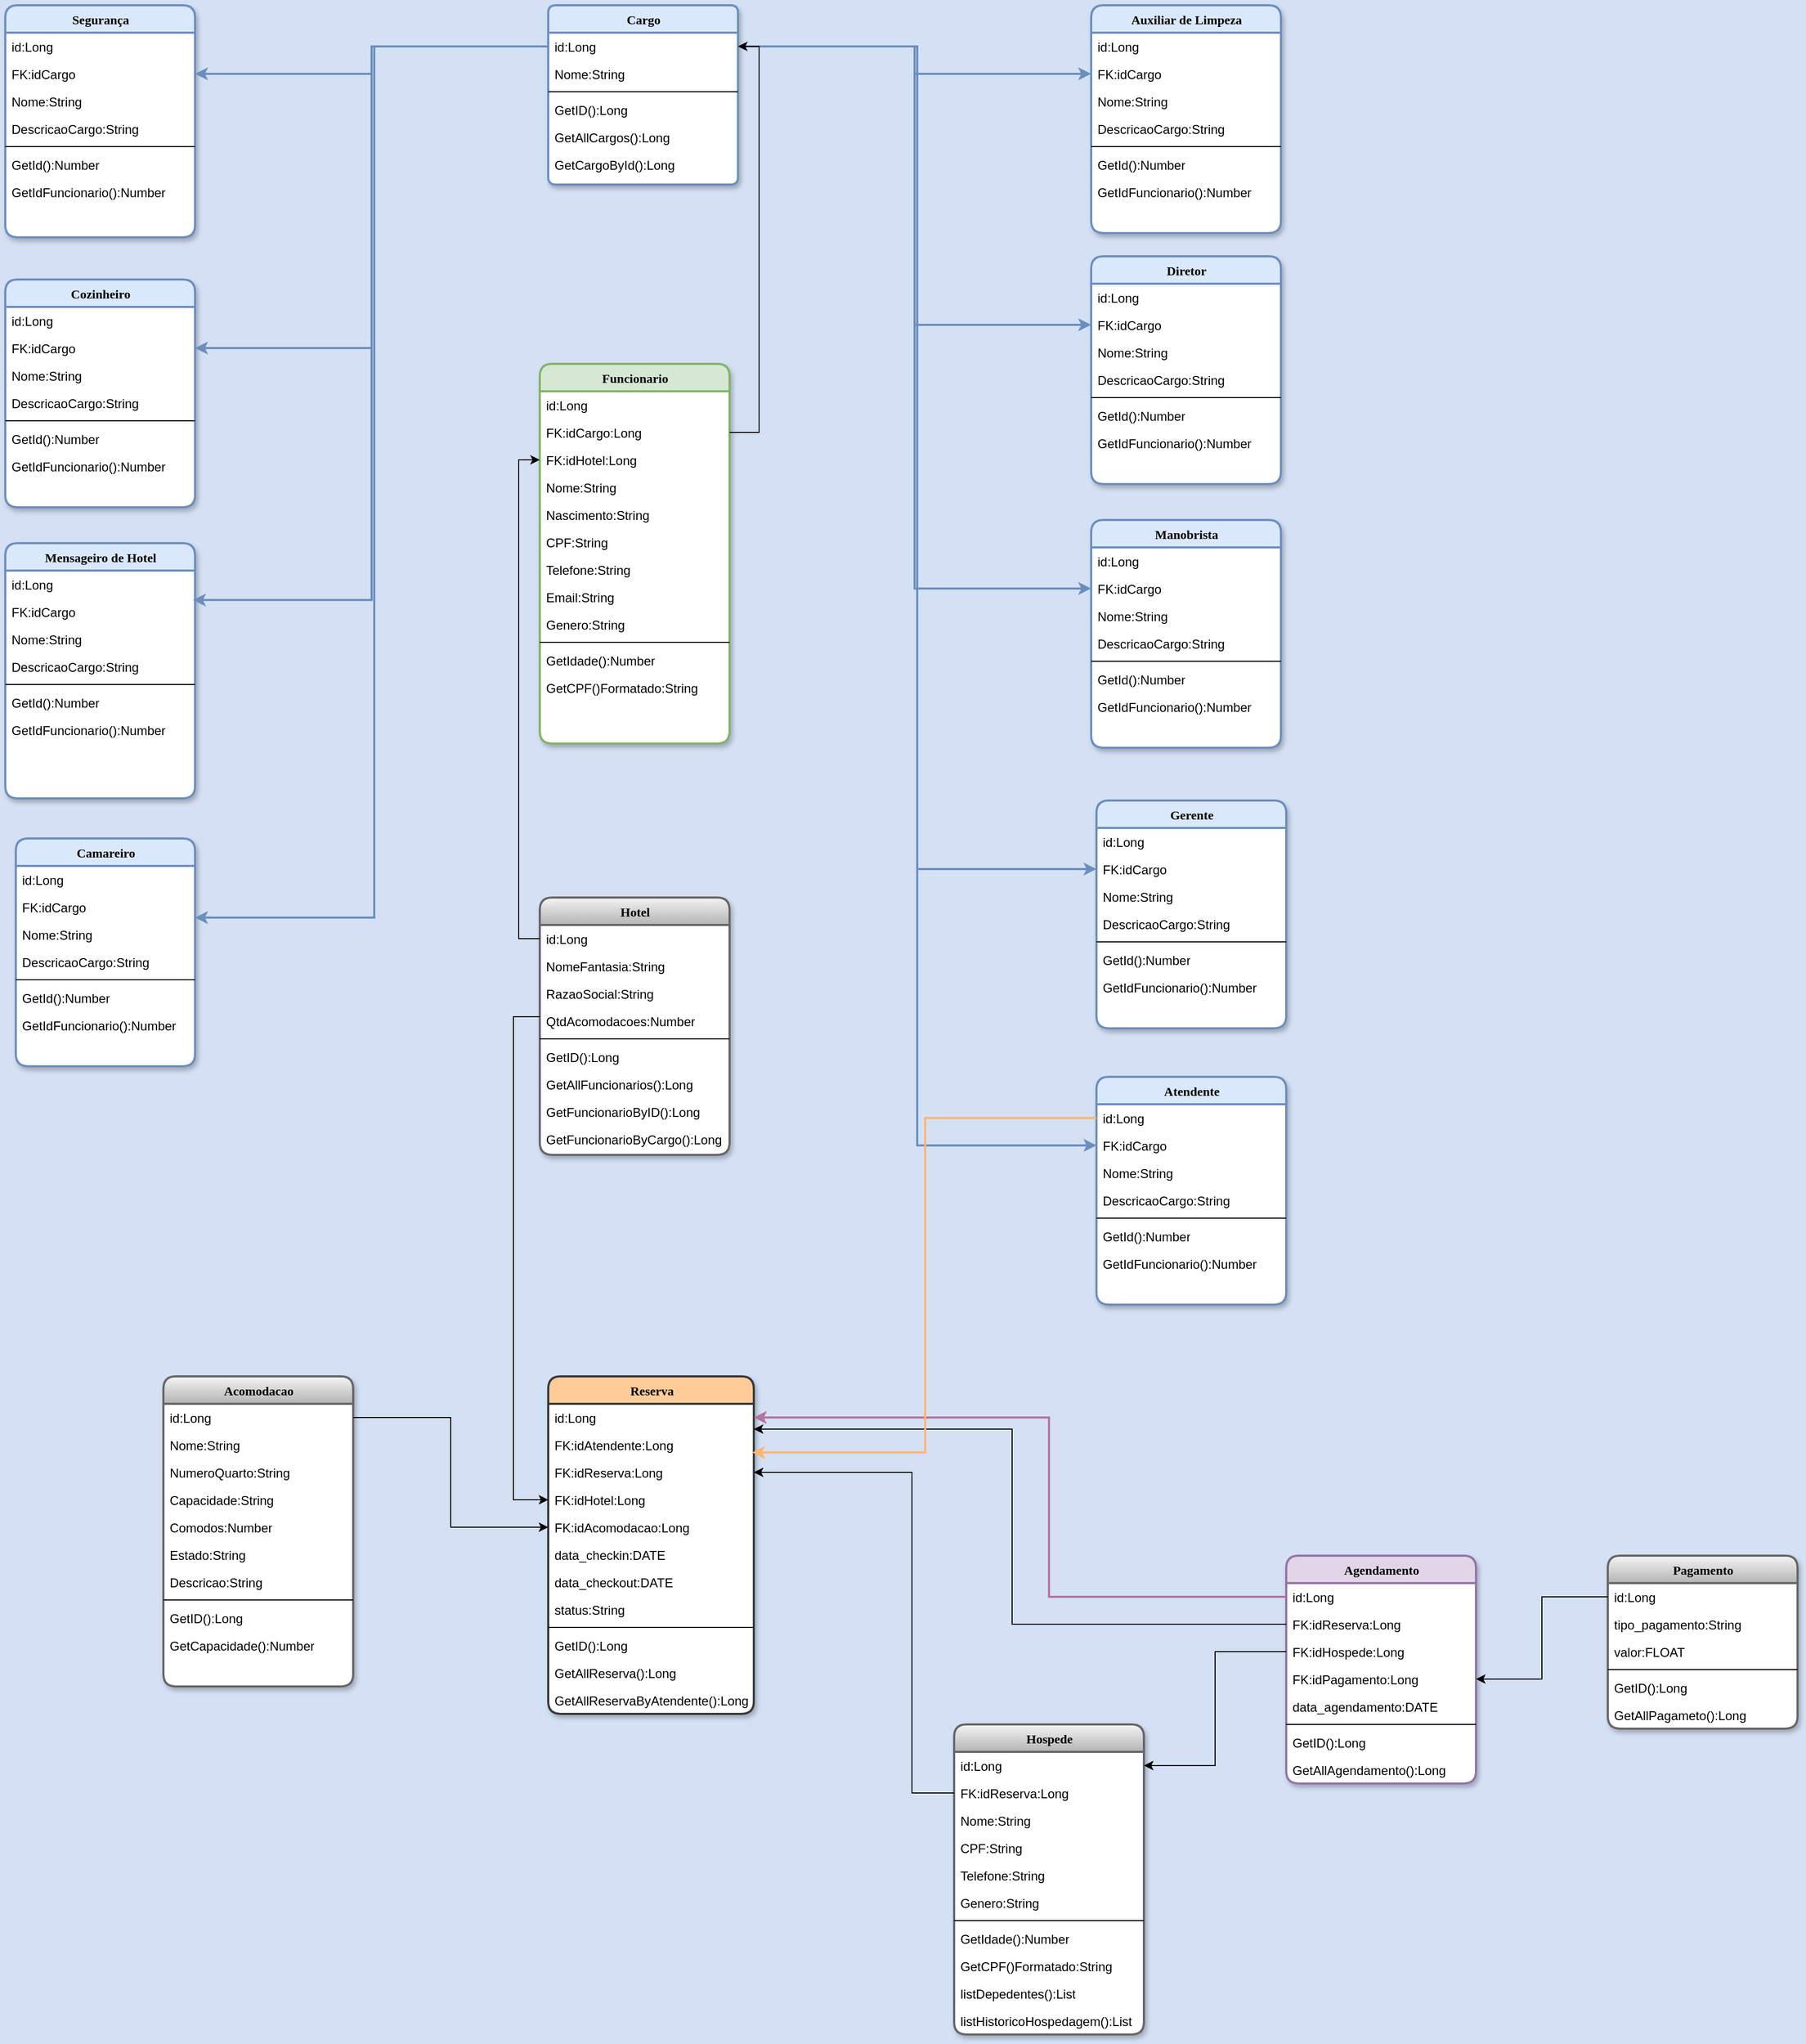 <mxfile version="26.0.14">
  <diagram name="Page-1" id="9f46799a-70d6-7492-0946-bef42562c5a5">
    <mxGraphModel grid="1" page="1" gridSize="10" guides="1" tooltips="1" connect="1" arrows="1" fold="1" pageScale="1" pageWidth="1654" pageHeight="1169" background="light-dark(#D4E1F5,#E6E6E6)" math="0" shadow="0" adaptiveColors="none">
      <root>
        <mxCell id="0" />
        <mxCell id="1" parent="0" />
        <mxCell id="78961159f06e98e8-17" value="Hospede" style="swimlane;html=1;fontStyle=1;align=center;verticalAlign=top;childLayout=stackLayout;horizontal=1;startSize=26;horizontalStack=0;resizeParent=1;resizeLast=0;collapsible=1;marginBottom=0;swimlaneFillColor=#ffffff;rounded=1;shadow=1;comic=0;labelBackgroundColor=none;strokeWidth=2;fillColor=#f5f5f5;fontFamily=Verdana;fontSize=12;strokeColor=#666666;gradientColor=#b3b3b3;" vertex="1" parent="1">
          <mxGeometry x="1220" y="1310" width="180" height="294" as="geometry" />
        </mxCell>
        <mxCell id="78961159f06e98e8-21" value="id:Long" style="text;html=1;strokeColor=none;fillColor=none;align=left;verticalAlign=top;spacingLeft=4;spacingRight=4;whiteSpace=wrap;overflow=hidden;rotatable=0;points=[[0,0.5],[1,0.5]];portConstraint=eastwest;" vertex="1" parent="78961159f06e98e8-17">
          <mxGeometry y="26" width="180" height="26" as="geometry" />
        </mxCell>
        <mxCell id="HxhPOUBAHEy2WGyGbLKM-385" value="FK:idReserva:Long" style="text;html=1;strokeColor=none;fillColor=none;align=left;verticalAlign=top;spacingLeft=4;spacingRight=4;whiteSpace=wrap;overflow=hidden;rotatable=0;points=[[0,0.5],[1,0.5]];portConstraint=eastwest;" vertex="1" parent="78961159f06e98e8-17">
          <mxGeometry y="52" width="180" height="26" as="geometry" />
        </mxCell>
        <mxCell id="78961159f06e98e8-23" value="Nome:String" style="text;html=1;strokeColor=none;fillColor=none;align=left;verticalAlign=top;spacingLeft=4;spacingRight=4;whiteSpace=wrap;overflow=hidden;rotatable=0;points=[[0,0.5],[1,0.5]];portConstraint=eastwest;" vertex="1" parent="78961159f06e98e8-17">
          <mxGeometry y="78" width="180" height="26" as="geometry" />
        </mxCell>
        <mxCell id="78961159f06e98e8-25" value="CPF:String" style="text;html=1;strokeColor=none;fillColor=none;align=left;verticalAlign=top;spacingLeft=4;spacingRight=4;whiteSpace=wrap;overflow=hidden;rotatable=0;points=[[0,0.5],[1,0.5]];portConstraint=eastwest;" vertex="1" parent="78961159f06e98e8-17">
          <mxGeometry y="104" width="180" height="26" as="geometry" />
        </mxCell>
        <mxCell id="78961159f06e98e8-26" value="Telefone:String&lt;span style=&quot;white-space: pre;&quot;&gt;&#x9;&lt;/span&gt;&lt;span style=&quot;white-space: pre;&quot;&gt;&#x9;&lt;/span&gt;&lt;span style=&quot;white-space: pre;&quot;&gt;&#x9;&lt;/span&gt;" style="text;html=1;strokeColor=none;fillColor=none;align=left;verticalAlign=top;spacingLeft=4;spacingRight=4;whiteSpace=wrap;overflow=hidden;rotatable=0;points=[[0,0.5],[1,0.5]];portConstraint=eastwest;" vertex="1" parent="78961159f06e98e8-17">
          <mxGeometry y="130" width="180" height="26" as="geometry" />
        </mxCell>
        <mxCell id="78961159f06e98e8-24" value="Genero:String" style="text;html=1;strokeColor=none;fillColor=none;align=left;verticalAlign=top;spacingLeft=4;spacingRight=4;whiteSpace=wrap;overflow=hidden;rotatable=0;points=[[0,0.5],[1,0.5]];portConstraint=eastwest;" vertex="1" parent="78961159f06e98e8-17">
          <mxGeometry y="156" width="180" height="26" as="geometry" />
        </mxCell>
        <mxCell id="78961159f06e98e8-19" value="" style="line;html=1;strokeWidth=1;fillColor=none;align=left;verticalAlign=middle;spacingTop=-1;spacingLeft=3;spacingRight=3;rotatable=0;labelPosition=right;points=[];portConstraint=eastwest;" vertex="1" parent="78961159f06e98e8-17">
          <mxGeometry y="182" width="180" height="8" as="geometry" />
        </mxCell>
        <mxCell id="78961159f06e98e8-20" value="GetIdade():Number" style="text;html=1;strokeColor=none;fillColor=none;align=left;verticalAlign=top;spacingLeft=4;spacingRight=4;whiteSpace=wrap;overflow=hidden;rotatable=0;points=[[0,0.5],[1,0.5]];portConstraint=eastwest;" vertex="1" parent="78961159f06e98e8-17">
          <mxGeometry y="190" width="180" height="26" as="geometry" />
        </mxCell>
        <mxCell id="78961159f06e98e8-27" value="GetCPF()Formatado:String" style="text;html=1;strokeColor=none;fillColor=none;align=left;verticalAlign=top;spacingLeft=4;spacingRight=4;whiteSpace=wrap;overflow=hidden;rotatable=0;points=[[0,0.5],[1,0.5]];portConstraint=eastwest;" vertex="1" parent="78961159f06e98e8-17">
          <mxGeometry y="216" width="180" height="26" as="geometry" />
        </mxCell>
        <mxCell id="HxhPOUBAHEy2WGyGbLKM-1" value="listDepedentes():List" style="text;html=1;strokeColor=none;fillColor=none;align=left;verticalAlign=top;spacingLeft=4;spacingRight=4;whiteSpace=wrap;overflow=hidden;rotatable=0;points=[[0,0.5],[1,0.5]];portConstraint=eastwest;" vertex="1" parent="78961159f06e98e8-17">
          <mxGeometry y="242" width="180" height="26" as="geometry" />
        </mxCell>
        <mxCell id="HxhPOUBAHEy2WGyGbLKM-2" value="listHistoricoHospedagem():List" style="text;html=1;strokeColor=none;fillColor=none;align=left;verticalAlign=top;spacingLeft=4;spacingRight=4;whiteSpace=wrap;overflow=hidden;rotatable=0;points=[[0,0.5],[1,0.5]];portConstraint=eastwest;" vertex="1" parent="78961159f06e98e8-17">
          <mxGeometry y="268" width="180" height="26" as="geometry" />
        </mxCell>
        <mxCell id="HxhPOUBAHEy2WGyGbLKM-14" value="Atendente" style="swimlane;html=1;fontStyle=1;align=center;verticalAlign=top;childLayout=stackLayout;horizontal=1;startSize=26;horizontalStack=0;resizeParent=1;resizeLast=0;collapsible=1;marginBottom=0;swimlaneFillColor=#ffffff;rounded=1;shadow=1;comic=0;labelBackgroundColor=none;strokeWidth=2;fillColor=#dae8fc;fontFamily=Verdana;fontSize=12;strokeColor=#6c8ebf;" vertex="1" parent="1">
          <mxGeometry x="1355" y="696" width="180" height="216" as="geometry" />
        </mxCell>
        <mxCell id="HxhPOUBAHEy2WGyGbLKM-15" value="id:Long" style="text;html=1;strokeColor=none;fillColor=none;align=left;verticalAlign=top;spacingLeft=4;spacingRight=4;whiteSpace=wrap;overflow=hidden;rotatable=0;points=[[0,0.5],[1,0.5]];portConstraint=eastwest;" vertex="1" parent="HxhPOUBAHEy2WGyGbLKM-14">
          <mxGeometry y="26" width="180" height="26" as="geometry" />
        </mxCell>
        <mxCell id="HxhPOUBAHEy2WGyGbLKM-431" value="FK:idCargo" style="text;html=1;strokeColor=none;fillColor=none;align=left;verticalAlign=top;spacingLeft=4;spacingRight=4;whiteSpace=wrap;overflow=hidden;rotatable=0;points=[[0,0.5],[1,0.5]];portConstraint=eastwest;" vertex="1" parent="HxhPOUBAHEy2WGyGbLKM-14">
          <mxGeometry y="52" width="180" height="26" as="geometry" />
        </mxCell>
        <mxCell id="HxhPOUBAHEy2WGyGbLKM-16" value="Nome:String" style="text;html=1;strokeColor=none;fillColor=none;align=left;verticalAlign=top;spacingLeft=4;spacingRight=4;whiteSpace=wrap;overflow=hidden;rotatable=0;points=[[0,0.5],[1,0.5]];portConstraint=eastwest;" vertex="1" parent="HxhPOUBAHEy2WGyGbLKM-14">
          <mxGeometry y="78" width="180" height="26" as="geometry" />
        </mxCell>
        <mxCell id="HxhPOUBAHEy2WGyGbLKM-123" value="DescricaoCargo:String" style="text;html=1;strokeColor=none;fillColor=none;align=left;verticalAlign=top;spacingLeft=4;spacingRight=4;whiteSpace=wrap;overflow=hidden;rotatable=0;points=[[0,0.5],[1,0.5]];portConstraint=eastwest;" vertex="1" parent="HxhPOUBAHEy2WGyGbLKM-14">
          <mxGeometry y="104" width="180" height="26" as="geometry" />
        </mxCell>
        <mxCell id="HxhPOUBAHEy2WGyGbLKM-20" value="" style="line;html=1;strokeWidth=1;fillColor=none;align=left;verticalAlign=middle;spacingTop=-1;spacingLeft=3;spacingRight=3;rotatable=0;labelPosition=right;points=[];portConstraint=eastwest;" vertex="1" parent="HxhPOUBAHEy2WGyGbLKM-14">
          <mxGeometry y="130" width="180" height="8" as="geometry" />
        </mxCell>
        <mxCell id="HxhPOUBAHEy2WGyGbLKM-21" value="GetId():Number" style="text;html=1;strokeColor=none;fillColor=none;align=left;verticalAlign=top;spacingLeft=4;spacingRight=4;whiteSpace=wrap;overflow=hidden;rotatable=0;points=[[0,0.5],[1,0.5]];portConstraint=eastwest;" vertex="1" parent="HxhPOUBAHEy2WGyGbLKM-14">
          <mxGeometry y="138" width="180" height="26" as="geometry" />
        </mxCell>
        <mxCell id="HxhPOUBAHEy2WGyGbLKM-114" value="GetIdFuncionario():Number" style="text;html=1;strokeColor=none;fillColor=none;align=left;verticalAlign=top;spacingLeft=4;spacingRight=4;whiteSpace=wrap;overflow=hidden;rotatable=0;points=[[0,0.5],[1,0.5]];portConstraint=eastwest;" vertex="1" parent="HxhPOUBAHEy2WGyGbLKM-14">
          <mxGeometry y="164" width="180" height="26" as="geometry" />
        </mxCell>
        <mxCell id="HxhPOUBAHEy2WGyGbLKM-27" value="Hotel" style="swimlane;html=1;fontStyle=1;align=center;verticalAlign=top;childLayout=stackLayout;horizontal=1;startSize=26;horizontalStack=0;resizeParent=1;resizeLast=0;collapsible=1;marginBottom=0;swimlaneFillColor=#ffffff;rounded=1;shadow=1;comic=0;labelBackgroundColor=none;strokeWidth=2;fontFamily=Verdana;fontSize=12;fillColor=#f5f5f5;strokeColor=#666666;gradientColor=#b3b3b3;" vertex="1" parent="1">
          <mxGeometry x="827" y="526" width="180" height="244" as="geometry" />
        </mxCell>
        <mxCell id="HxhPOUBAHEy2WGyGbLKM-28" value="id:Long" style="text;html=1;strokeColor=none;fillColor=none;align=left;verticalAlign=top;spacingLeft=4;spacingRight=4;whiteSpace=wrap;overflow=hidden;rotatable=0;points=[[0,0.5],[1,0.5]];portConstraint=eastwest;" vertex="1" parent="HxhPOUBAHEy2WGyGbLKM-27">
          <mxGeometry y="26" width="180" height="26" as="geometry" />
        </mxCell>
        <mxCell id="HxhPOUBAHEy2WGyGbLKM-69" value="NomeFantasia:String" style="text;html=1;strokeColor=none;fillColor=none;align=left;verticalAlign=top;spacingLeft=4;spacingRight=4;whiteSpace=wrap;overflow=hidden;rotatable=0;points=[[0,0.5],[1,0.5]];portConstraint=eastwest;" vertex="1" parent="HxhPOUBAHEy2WGyGbLKM-27">
          <mxGeometry y="52" width="180" height="26" as="geometry" />
        </mxCell>
        <mxCell id="HxhPOUBAHEy2WGyGbLKM-40" value="RazaoSocial:String" style="text;html=1;strokeColor=none;fillColor=none;align=left;verticalAlign=top;spacingLeft=4;spacingRight=4;whiteSpace=wrap;overflow=hidden;rotatable=0;points=[[0,0.5],[1,0.5]];portConstraint=eastwest;" vertex="1" parent="HxhPOUBAHEy2WGyGbLKM-27">
          <mxGeometry y="78" width="180" height="26" as="geometry" />
        </mxCell>
        <mxCell id="HxhPOUBAHEy2WGyGbLKM-39" value="QtdAcomodacoes:Number" style="text;html=1;strokeColor=none;fillColor=none;align=left;verticalAlign=top;spacingLeft=4;spacingRight=4;whiteSpace=wrap;overflow=hidden;rotatable=0;points=[[0,0.5],[1,0.5]];portConstraint=eastwest;" vertex="1" parent="HxhPOUBAHEy2WGyGbLKM-27">
          <mxGeometry y="104" width="180" height="26" as="geometry" />
        </mxCell>
        <mxCell id="HxhPOUBAHEy2WGyGbLKM-33" value="" style="line;html=1;strokeWidth=1;fillColor=none;align=left;verticalAlign=middle;spacingTop=-1;spacingLeft=3;spacingRight=3;rotatable=0;labelPosition=right;points=[];portConstraint=eastwest;" vertex="1" parent="HxhPOUBAHEy2WGyGbLKM-27">
          <mxGeometry y="130" width="180" height="8" as="geometry" />
        </mxCell>
        <mxCell id="HxhPOUBAHEy2WGyGbLKM-34" value="GetID():Long" style="text;html=1;strokeColor=none;fillColor=none;align=left;verticalAlign=top;spacingLeft=4;spacingRight=4;whiteSpace=wrap;overflow=hidden;rotatable=0;points=[[0,0.5],[1,0.5]];portConstraint=eastwest;" vertex="1" parent="HxhPOUBAHEy2WGyGbLKM-27">
          <mxGeometry y="138" width="180" height="26" as="geometry" />
        </mxCell>
        <mxCell id="HxhPOUBAHEy2WGyGbLKM-472" value="GetAllFuncionarios():Long" style="text;html=1;strokeColor=none;fillColor=none;align=left;verticalAlign=top;spacingLeft=4;spacingRight=4;whiteSpace=wrap;overflow=hidden;rotatable=0;points=[[0,0.5],[1,0.5]];portConstraint=eastwest;" vertex="1" parent="HxhPOUBAHEy2WGyGbLKM-27">
          <mxGeometry y="164" width="180" height="26" as="geometry" />
        </mxCell>
        <mxCell id="HxhPOUBAHEy2WGyGbLKM-475" value="GetFuncionarioByID():Long" style="text;html=1;strokeColor=none;fillColor=none;align=left;verticalAlign=top;spacingLeft=4;spacingRight=4;whiteSpace=wrap;overflow=hidden;rotatable=0;points=[[0,0.5],[1,0.5]];portConstraint=eastwest;" vertex="1" parent="HxhPOUBAHEy2WGyGbLKM-27">
          <mxGeometry y="190" width="180" height="26" as="geometry" />
        </mxCell>
        <mxCell id="HxhPOUBAHEy2WGyGbLKM-473" value="GetFuncionarioByCargo():Long" style="text;html=1;strokeColor=none;fillColor=none;align=left;verticalAlign=top;spacingLeft=4;spacingRight=4;whiteSpace=wrap;overflow=hidden;rotatable=0;points=[[0,0.5],[1,0.5]];portConstraint=eastwest;" vertex="1" parent="HxhPOUBAHEy2WGyGbLKM-27">
          <mxGeometry y="216" width="180" height="26" as="geometry" />
        </mxCell>
        <mxCell id="HxhPOUBAHEy2WGyGbLKM-54" value="Acomodacao" style="swimlane;html=1;fontStyle=1;align=center;verticalAlign=top;childLayout=stackLayout;horizontal=1;startSize=26;horizontalStack=0;resizeParent=1;resizeLast=0;collapsible=1;marginBottom=0;swimlaneFillColor=#ffffff;rounded=1;shadow=1;comic=0;labelBackgroundColor=none;strokeWidth=2;fillColor=#f5f5f5;fontFamily=Verdana;fontSize=12;strokeColor=#666666;gradientColor=#b3b3b3;" vertex="1" parent="1">
          <mxGeometry x="470" y="980" width="180" height="294" as="geometry" />
        </mxCell>
        <mxCell id="HxhPOUBAHEy2WGyGbLKM-55" value="id:Long" style="text;html=1;strokeColor=none;fillColor=none;align=left;verticalAlign=top;spacingLeft=4;spacingRight=4;whiteSpace=wrap;overflow=hidden;rotatable=0;points=[[0,0.5],[1,0.5]];portConstraint=eastwest;" vertex="1" parent="HxhPOUBAHEy2WGyGbLKM-54">
          <mxGeometry y="26" width="180" height="26" as="geometry" />
        </mxCell>
        <mxCell id="HxhPOUBAHEy2WGyGbLKM-56" value="Nome:String" style="text;html=1;strokeColor=none;fillColor=none;align=left;verticalAlign=top;spacingLeft=4;spacingRight=4;whiteSpace=wrap;overflow=hidden;rotatable=0;points=[[0,0.5],[1,0.5]];portConstraint=eastwest;" vertex="1" parent="HxhPOUBAHEy2WGyGbLKM-54">
          <mxGeometry y="52" width="180" height="26" as="geometry" />
        </mxCell>
        <mxCell id="HxhPOUBAHEy2WGyGbLKM-57" value="NumeroQuarto:String" style="text;html=1;strokeColor=none;fillColor=none;align=left;verticalAlign=top;spacingLeft=4;spacingRight=4;whiteSpace=wrap;overflow=hidden;rotatable=0;points=[[0,0.5],[1,0.5]];portConstraint=eastwest;" vertex="1" parent="HxhPOUBAHEy2WGyGbLKM-54">
          <mxGeometry y="78" width="180" height="26" as="geometry" />
        </mxCell>
        <mxCell id="HxhPOUBAHEy2WGyGbLKM-58" value="Capacidade:String" style="text;html=1;strokeColor=none;fillColor=none;align=left;verticalAlign=top;spacingLeft=4;spacingRight=4;whiteSpace=wrap;overflow=hidden;rotatable=0;points=[[0,0.5],[1,0.5]];portConstraint=eastwest;" vertex="1" parent="HxhPOUBAHEy2WGyGbLKM-54">
          <mxGeometry y="104" width="180" height="26" as="geometry" />
        </mxCell>
        <mxCell id="HxhPOUBAHEy2WGyGbLKM-60" value="Comodos:Number" style="text;html=1;strokeColor=none;fillColor=none;align=left;verticalAlign=top;spacingLeft=4;spacingRight=4;whiteSpace=wrap;overflow=hidden;rotatable=0;points=[[0,0.5],[1,0.5]];portConstraint=eastwest;" vertex="1" parent="HxhPOUBAHEy2WGyGbLKM-54">
          <mxGeometry y="130" width="180" height="26" as="geometry" />
        </mxCell>
        <mxCell id="HxhPOUBAHEy2WGyGbLKM-61" value="Estado:String&lt;span style=&quot;white-space: pre;&quot;&gt;&#x9;&lt;/span&gt;&lt;span style=&quot;white-space: pre;&quot;&gt;&#x9;&lt;/span&gt;&lt;span style=&quot;white-space: pre;&quot;&gt;&#x9;&lt;/span&gt;" style="text;html=1;strokeColor=none;fillColor=none;align=left;verticalAlign=top;spacingLeft=4;spacingRight=4;whiteSpace=wrap;overflow=hidden;rotatable=0;points=[[0,0.5],[1,0.5]];portConstraint=eastwest;" vertex="1" parent="HxhPOUBAHEy2WGyGbLKM-54">
          <mxGeometry y="156" width="180" height="26" as="geometry" />
        </mxCell>
        <mxCell id="HxhPOUBAHEy2WGyGbLKM-62" value="Descricao:String" style="text;html=1;strokeColor=none;fillColor=none;align=left;verticalAlign=top;spacingLeft=4;spacingRight=4;whiteSpace=wrap;overflow=hidden;rotatable=0;points=[[0,0.5],[1,0.5]];portConstraint=eastwest;" vertex="1" parent="HxhPOUBAHEy2WGyGbLKM-54">
          <mxGeometry y="182" width="180" height="26" as="geometry" />
        </mxCell>
        <mxCell id="HxhPOUBAHEy2WGyGbLKM-63" value="" style="line;html=1;strokeWidth=1;fillColor=none;align=left;verticalAlign=middle;spacingTop=-1;spacingLeft=3;spacingRight=3;rotatable=0;labelPosition=right;points=[];portConstraint=eastwest;" vertex="1" parent="HxhPOUBAHEy2WGyGbLKM-54">
          <mxGeometry y="208" width="180" height="8" as="geometry" />
        </mxCell>
        <mxCell id="HxhPOUBAHEy2WGyGbLKM-64" value="GetID():Long" style="text;html=1;strokeColor=none;fillColor=none;align=left;verticalAlign=top;spacingLeft=4;spacingRight=4;whiteSpace=wrap;overflow=hidden;rotatable=0;points=[[0,0.5],[1,0.5]];portConstraint=eastwest;" vertex="1" parent="HxhPOUBAHEy2WGyGbLKM-54">
          <mxGeometry y="216" width="180" height="26" as="geometry" />
        </mxCell>
        <mxCell id="HxhPOUBAHEy2WGyGbLKM-65" value="GetCapacidade():Number" style="text;html=1;strokeColor=none;fillColor=none;align=left;verticalAlign=top;spacingLeft=4;spacingRight=4;whiteSpace=wrap;overflow=hidden;rotatable=0;points=[[0,0.5],[1,0.5]];portConstraint=eastwest;" vertex="1" parent="HxhPOUBAHEy2WGyGbLKM-54">
          <mxGeometry y="242" width="180" height="26" as="geometry" />
        </mxCell>
        <mxCell id="HxhPOUBAHEy2WGyGbLKM-83" value="Funcionario" style="swimlane;html=1;fontStyle=1;align=center;verticalAlign=top;childLayout=stackLayout;horizontal=1;startSize=26;horizontalStack=0;resizeParent=1;resizeLast=0;collapsible=1;marginBottom=0;swimlaneFillColor=#ffffff;rounded=1;shadow=1;comic=0;labelBackgroundColor=none;strokeWidth=2;fillColor=#d5e8d4;fontFamily=Verdana;fontSize=12;strokeColor=#82b366;" vertex="1" parent="1">
          <mxGeometry x="827" y="20" width="180" height="360" as="geometry" />
        </mxCell>
        <mxCell id="HxhPOUBAHEy2WGyGbLKM-324" value="id:Long" style="text;html=1;strokeColor=none;fillColor=none;align=left;verticalAlign=top;spacingLeft=4;spacingRight=4;whiteSpace=wrap;overflow=hidden;rotatable=0;points=[[0,0.5],[1,0.5]];portConstraint=eastwest;" vertex="1" parent="HxhPOUBAHEy2WGyGbLKM-83">
          <mxGeometry y="26" width="180" height="26" as="geometry" />
        </mxCell>
        <mxCell id="HxhPOUBAHEy2WGyGbLKM-94" value="FK:idCargo:Long" style="text;html=1;strokeColor=none;fillColor=none;align=left;verticalAlign=top;spacingLeft=4;spacingRight=4;whiteSpace=wrap;overflow=hidden;rotatable=0;points=[[0,0.5],[1,0.5]];portConstraint=eastwest;" vertex="1" parent="HxhPOUBAHEy2WGyGbLKM-83">
          <mxGeometry y="52" width="180" height="26" as="geometry" />
        </mxCell>
        <mxCell id="HxhPOUBAHEy2WGyGbLKM-421" value="FK:idHotel:Long" style="text;html=1;strokeColor=none;fillColor=none;align=left;verticalAlign=top;spacingLeft=4;spacingRight=4;whiteSpace=wrap;overflow=hidden;rotatable=0;points=[[0,0.5],[1,0.5]];portConstraint=eastwest;" vertex="1" parent="HxhPOUBAHEy2WGyGbLKM-83">
          <mxGeometry y="78" width="180" height="26" as="geometry" />
        </mxCell>
        <mxCell id="HxhPOUBAHEy2WGyGbLKM-85" value="Nome:String" style="text;html=1;strokeColor=none;fillColor=none;align=left;verticalAlign=top;spacingLeft=4;spacingRight=4;whiteSpace=wrap;overflow=hidden;rotatable=0;points=[[0,0.5],[1,0.5]];portConstraint=eastwest;" vertex="1" parent="HxhPOUBAHEy2WGyGbLKM-83">
          <mxGeometry y="104" width="180" height="26" as="geometry" />
        </mxCell>
        <mxCell id="HxhPOUBAHEy2WGyGbLKM-86" value="Nascimento:String" style="text;html=1;strokeColor=none;fillColor=none;align=left;verticalAlign=top;spacingLeft=4;spacingRight=4;whiteSpace=wrap;overflow=hidden;rotatable=0;points=[[0,0.5],[1,0.5]];portConstraint=eastwest;" vertex="1" parent="HxhPOUBAHEy2WGyGbLKM-83">
          <mxGeometry y="130" width="180" height="26" as="geometry" />
        </mxCell>
        <mxCell id="HxhPOUBAHEy2WGyGbLKM-87" value="CPF:String" style="text;html=1;strokeColor=none;fillColor=none;align=left;verticalAlign=top;spacingLeft=4;spacingRight=4;whiteSpace=wrap;overflow=hidden;rotatable=0;points=[[0,0.5],[1,0.5]];portConstraint=eastwest;" vertex="1" parent="HxhPOUBAHEy2WGyGbLKM-83">
          <mxGeometry y="156" width="180" height="26" as="geometry" />
        </mxCell>
        <mxCell id="HxhPOUBAHEy2WGyGbLKM-88" value="Telefone:String&lt;span style=&quot;white-space: pre;&quot;&gt;&#x9;&lt;/span&gt;&lt;span style=&quot;white-space: pre;&quot;&gt;&#x9;&lt;/span&gt;&lt;span style=&quot;white-space: pre;&quot;&gt;&#x9;&lt;/span&gt;" style="text;html=1;strokeColor=none;fillColor=none;align=left;verticalAlign=top;spacingLeft=4;spacingRight=4;whiteSpace=wrap;overflow=hidden;rotatable=0;points=[[0,0.5],[1,0.5]];portConstraint=eastwest;" vertex="1" parent="HxhPOUBAHEy2WGyGbLKM-83">
          <mxGeometry y="182" width="180" height="26" as="geometry" />
        </mxCell>
        <mxCell id="HxhPOUBAHEy2WGyGbLKM-89" value="Email:String&lt;span style=&quot;white-space: pre;&quot;&gt;&#x9;&lt;/span&gt;&lt;span style=&quot;white-space: pre;&quot;&gt;&#x9;&lt;/span&gt;&lt;span style=&quot;white-space: pre;&quot;&gt;&#x9;&lt;/span&gt;" style="text;html=1;strokeColor=none;fillColor=none;align=left;verticalAlign=top;spacingLeft=4;spacingRight=4;whiteSpace=wrap;overflow=hidden;rotatable=0;points=[[0,0.5],[1,0.5]];portConstraint=eastwest;" vertex="1" parent="HxhPOUBAHEy2WGyGbLKM-83">
          <mxGeometry y="208" width="180" height="26" as="geometry" />
        </mxCell>
        <mxCell id="HxhPOUBAHEy2WGyGbLKM-90" value="Genero:String" style="text;html=1;strokeColor=none;fillColor=none;align=left;verticalAlign=top;spacingLeft=4;spacingRight=4;whiteSpace=wrap;overflow=hidden;rotatable=0;points=[[0,0.5],[1,0.5]];portConstraint=eastwest;" vertex="1" parent="HxhPOUBAHEy2WGyGbLKM-83">
          <mxGeometry y="234" width="180" height="26" as="geometry" />
        </mxCell>
        <mxCell id="HxhPOUBAHEy2WGyGbLKM-91" value="" style="line;html=1;strokeWidth=1;fillColor=none;align=left;verticalAlign=middle;spacingTop=-1;spacingLeft=3;spacingRight=3;rotatable=0;labelPosition=right;points=[];portConstraint=eastwest;" vertex="1" parent="HxhPOUBAHEy2WGyGbLKM-83">
          <mxGeometry y="260" width="180" height="8" as="geometry" />
        </mxCell>
        <mxCell id="HxhPOUBAHEy2WGyGbLKM-92" value="GetIdade():Number" style="text;html=1;strokeColor=none;fillColor=none;align=left;verticalAlign=top;spacingLeft=4;spacingRight=4;whiteSpace=wrap;overflow=hidden;rotatable=0;points=[[0,0.5],[1,0.5]];portConstraint=eastwest;" vertex="1" parent="HxhPOUBAHEy2WGyGbLKM-83">
          <mxGeometry y="268" width="180" height="26" as="geometry" />
        </mxCell>
        <mxCell id="HxhPOUBAHEy2WGyGbLKM-93" value="GetCPF()Formatado:String" style="text;html=1;strokeColor=none;fillColor=none;align=left;verticalAlign=top;spacingLeft=4;spacingRight=4;whiteSpace=wrap;overflow=hidden;rotatable=0;points=[[0,0.5],[1,0.5]];portConstraint=eastwest;" vertex="1" parent="HxhPOUBAHEy2WGyGbLKM-83">
          <mxGeometry y="294" width="180" height="26" as="geometry" />
        </mxCell>
        <mxCell id="HxhPOUBAHEy2WGyGbLKM-97" value="Cargo" style="swimlane;html=1;fontStyle=1;align=center;verticalAlign=top;childLayout=stackLayout;horizontal=1;startSize=26;horizontalStack=0;resizeParent=1;resizeLast=0;collapsible=1;marginBottom=0;swimlaneFillColor=#ffffff;rounded=1;shadow=1;comic=0;labelBackgroundColor=none;strokeWidth=2;fillColor=#dae8fc;fontFamily=Verdana;fontSize=12;strokeColor=#6c8ebf;arcSize=9;" vertex="1" parent="1">
          <mxGeometry x="835" y="-320" width="180" height="170" as="geometry" />
        </mxCell>
        <mxCell id="HxhPOUBAHEy2WGyGbLKM-98" value="id:Long" style="text;html=1;strokeColor=none;fillColor=none;align=left;verticalAlign=top;spacingLeft=4;spacingRight=4;whiteSpace=wrap;overflow=hidden;rotatable=0;points=[[0,0.5],[1,0.5]];portConstraint=eastwest;" vertex="1" parent="HxhPOUBAHEy2WGyGbLKM-97">
          <mxGeometry y="26" width="180" height="26" as="geometry" />
        </mxCell>
        <mxCell id="HxhPOUBAHEy2WGyGbLKM-301" value="Nome:String" style="text;html=1;strokeColor=none;fillColor=none;align=left;verticalAlign=top;spacingLeft=4;spacingRight=4;whiteSpace=wrap;overflow=hidden;rotatable=0;points=[[0,0.5],[1,0.5]];portConstraint=eastwest;" vertex="1" parent="HxhPOUBAHEy2WGyGbLKM-97">
          <mxGeometry y="52" width="180" height="26" as="geometry" />
        </mxCell>
        <mxCell id="HxhPOUBAHEy2WGyGbLKM-105" value="" style="line;html=1;strokeWidth=1;fillColor=none;align=left;verticalAlign=middle;spacingTop=-1;spacingLeft=3;spacingRight=3;rotatable=0;labelPosition=right;points=[];portConstraint=eastwest;" vertex="1" parent="HxhPOUBAHEy2WGyGbLKM-97">
          <mxGeometry y="78" width="180" height="8" as="geometry" />
        </mxCell>
        <mxCell id="HxhPOUBAHEy2WGyGbLKM-106" value="GetID():Long" style="text;html=1;strokeColor=none;fillColor=none;align=left;verticalAlign=top;spacingLeft=4;spacingRight=4;whiteSpace=wrap;overflow=hidden;rotatable=0;points=[[0,0.5],[1,0.5]];portConstraint=eastwest;" vertex="1" parent="HxhPOUBAHEy2WGyGbLKM-97">
          <mxGeometry y="86" width="180" height="26" as="geometry" />
        </mxCell>
        <mxCell id="HxhPOUBAHEy2WGyGbLKM-108" value="GetAllCargos():Long" style="text;html=1;strokeColor=none;fillColor=none;align=left;verticalAlign=top;spacingLeft=4;spacingRight=4;whiteSpace=wrap;overflow=hidden;rotatable=0;points=[[0,0.5],[1,0.5]];portConstraint=eastwest;" vertex="1" parent="HxhPOUBAHEy2WGyGbLKM-97">
          <mxGeometry y="112" width="180" height="26" as="geometry" />
        </mxCell>
        <mxCell id="HxhPOUBAHEy2WGyGbLKM-112" value="GetCargoById():Long" style="text;html=1;strokeColor=none;fillColor=none;align=left;verticalAlign=top;spacingLeft=4;spacingRight=4;whiteSpace=wrap;overflow=hidden;rotatable=0;points=[[0,0.5],[1,0.5]];portConstraint=eastwest;" vertex="1" parent="HxhPOUBAHEy2WGyGbLKM-97">
          <mxGeometry y="138" width="180" height="26" as="geometry" />
        </mxCell>
        <mxCell id="HxhPOUBAHEy2WGyGbLKM-124" value="Camareiro" style="swimlane;html=1;fontStyle=1;align=center;verticalAlign=top;childLayout=stackLayout;horizontal=1;startSize=26;horizontalStack=0;resizeParent=1;resizeLast=0;collapsible=1;marginBottom=0;swimlaneFillColor=#ffffff;rounded=1;shadow=1;comic=0;labelBackgroundColor=none;strokeWidth=2;fillColor=#dae8fc;fontFamily=Verdana;fontSize=12;strokeColor=#6c8ebf;" vertex="1" parent="1">
          <mxGeometry x="330" y="470" width="170" height="216" as="geometry" />
        </mxCell>
        <mxCell id="HxhPOUBAHEy2WGyGbLKM-125" value="id:Long" style="text;html=1;strokeColor=none;fillColor=none;align=left;verticalAlign=top;spacingLeft=4;spacingRight=4;whiteSpace=wrap;overflow=hidden;rotatable=0;points=[[0,0.5],[1,0.5]];portConstraint=eastwest;" vertex="1" parent="HxhPOUBAHEy2WGyGbLKM-124">
          <mxGeometry y="26" width="170" height="26" as="geometry" />
        </mxCell>
        <mxCell id="HxhPOUBAHEy2WGyGbLKM-426" value="FK:idCargo" style="text;html=1;strokeColor=none;fillColor=none;align=left;verticalAlign=top;spacingLeft=4;spacingRight=4;whiteSpace=wrap;overflow=hidden;rotatable=0;points=[[0,0.5],[1,0.5]];portConstraint=eastwest;" vertex="1" parent="HxhPOUBAHEy2WGyGbLKM-124">
          <mxGeometry y="52" width="170" height="26" as="geometry" />
        </mxCell>
        <mxCell id="HxhPOUBAHEy2WGyGbLKM-128" value="Nome:String" style="text;html=1;strokeColor=none;fillColor=none;align=left;verticalAlign=top;spacingLeft=4;spacingRight=4;whiteSpace=wrap;overflow=hidden;rotatable=0;points=[[0,0.5],[1,0.5]];portConstraint=eastwest;" vertex="1" parent="HxhPOUBAHEy2WGyGbLKM-124">
          <mxGeometry y="78" width="170" height="26" as="geometry" />
        </mxCell>
        <mxCell id="HxhPOUBAHEy2WGyGbLKM-129" value="DescricaoCargo:String" style="text;html=1;strokeColor=none;fillColor=none;align=left;verticalAlign=top;spacingLeft=4;spacingRight=4;whiteSpace=wrap;overflow=hidden;rotatable=0;points=[[0,0.5],[1,0.5]];portConstraint=eastwest;" vertex="1" parent="HxhPOUBAHEy2WGyGbLKM-124">
          <mxGeometry y="104" width="170" height="26" as="geometry" />
        </mxCell>
        <mxCell id="HxhPOUBAHEy2WGyGbLKM-130" value="" style="line;html=1;strokeWidth=1;fillColor=none;align=left;verticalAlign=middle;spacingTop=-1;spacingLeft=3;spacingRight=3;rotatable=0;labelPosition=right;points=[];portConstraint=eastwest;" vertex="1" parent="HxhPOUBAHEy2WGyGbLKM-124">
          <mxGeometry y="130" width="170" height="8" as="geometry" />
        </mxCell>
        <mxCell id="HxhPOUBAHEy2WGyGbLKM-131" value="GetId():Number" style="text;html=1;strokeColor=none;fillColor=none;align=left;verticalAlign=top;spacingLeft=4;spacingRight=4;whiteSpace=wrap;overflow=hidden;rotatable=0;points=[[0,0.5],[1,0.5]];portConstraint=eastwest;" vertex="1" parent="HxhPOUBAHEy2WGyGbLKM-124">
          <mxGeometry y="138" width="170" height="26" as="geometry" />
        </mxCell>
        <mxCell id="HxhPOUBAHEy2WGyGbLKM-132" value="GetIdFuncionario():Number" style="text;html=1;strokeColor=none;fillColor=none;align=left;verticalAlign=top;spacingLeft=4;spacingRight=4;whiteSpace=wrap;overflow=hidden;rotatable=0;points=[[0,0.5],[1,0.5]];portConstraint=eastwest;" vertex="1" parent="HxhPOUBAHEy2WGyGbLKM-124">
          <mxGeometry y="164" width="170" height="26" as="geometry" />
        </mxCell>
        <mxCell id="HxhPOUBAHEy2WGyGbLKM-133" value="Cozinheiro" style="swimlane;html=1;fontStyle=1;align=center;verticalAlign=top;childLayout=stackLayout;horizontal=1;startSize=26;horizontalStack=0;resizeParent=1;resizeLast=0;collapsible=1;marginBottom=0;swimlaneFillColor=#ffffff;rounded=1;shadow=1;comic=0;labelBackgroundColor=none;strokeWidth=2;fillColor=#dae8fc;fontFamily=Verdana;fontSize=12;strokeColor=#6c8ebf;" vertex="1" parent="1">
          <mxGeometry x="320" y="-60" width="180" height="216" as="geometry" />
        </mxCell>
        <mxCell id="HxhPOUBAHEy2WGyGbLKM-134" value="id:Long" style="text;html=1;strokeColor=none;fillColor=none;align=left;verticalAlign=top;spacingLeft=4;spacingRight=4;whiteSpace=wrap;overflow=hidden;rotatable=0;points=[[0,0.5],[1,0.5]];portConstraint=eastwest;" vertex="1" parent="HxhPOUBAHEy2WGyGbLKM-133">
          <mxGeometry y="26" width="180" height="26" as="geometry" />
        </mxCell>
        <mxCell id="HxhPOUBAHEy2WGyGbLKM-424" value="FK:idCargo" style="text;html=1;strokeColor=none;fillColor=none;align=left;verticalAlign=top;spacingLeft=4;spacingRight=4;whiteSpace=wrap;overflow=hidden;rotatable=0;points=[[0,0.5],[1,0.5]];portConstraint=eastwest;" vertex="1" parent="HxhPOUBAHEy2WGyGbLKM-133">
          <mxGeometry y="52" width="180" height="26" as="geometry" />
        </mxCell>
        <mxCell id="HxhPOUBAHEy2WGyGbLKM-137" value="Nome:String" style="text;html=1;strokeColor=none;fillColor=none;align=left;verticalAlign=top;spacingLeft=4;spacingRight=4;whiteSpace=wrap;overflow=hidden;rotatable=0;points=[[0,0.5],[1,0.5]];portConstraint=eastwest;" vertex="1" parent="HxhPOUBAHEy2WGyGbLKM-133">
          <mxGeometry y="78" width="180" height="26" as="geometry" />
        </mxCell>
        <mxCell id="HxhPOUBAHEy2WGyGbLKM-138" value="DescricaoCargo:String" style="text;html=1;strokeColor=none;fillColor=none;align=left;verticalAlign=top;spacingLeft=4;spacingRight=4;whiteSpace=wrap;overflow=hidden;rotatable=0;points=[[0,0.5],[1,0.5]];portConstraint=eastwest;" vertex="1" parent="HxhPOUBAHEy2WGyGbLKM-133">
          <mxGeometry y="104" width="180" height="26" as="geometry" />
        </mxCell>
        <mxCell id="HxhPOUBAHEy2WGyGbLKM-139" value="" style="line;html=1;strokeWidth=1;fillColor=none;align=left;verticalAlign=middle;spacingTop=-1;spacingLeft=3;spacingRight=3;rotatable=0;labelPosition=right;points=[];portConstraint=eastwest;" vertex="1" parent="HxhPOUBAHEy2WGyGbLKM-133">
          <mxGeometry y="130" width="180" height="8" as="geometry" />
        </mxCell>
        <mxCell id="HxhPOUBAHEy2WGyGbLKM-140" value="GetId():Number" style="text;html=1;strokeColor=none;fillColor=none;align=left;verticalAlign=top;spacingLeft=4;spacingRight=4;whiteSpace=wrap;overflow=hidden;rotatable=0;points=[[0,0.5],[1,0.5]];portConstraint=eastwest;" vertex="1" parent="HxhPOUBAHEy2WGyGbLKM-133">
          <mxGeometry y="138" width="180" height="26" as="geometry" />
        </mxCell>
        <mxCell id="HxhPOUBAHEy2WGyGbLKM-141" value="GetIdFuncionario():Number" style="text;html=1;strokeColor=none;fillColor=none;align=left;verticalAlign=top;spacingLeft=4;spacingRight=4;whiteSpace=wrap;overflow=hidden;rotatable=0;points=[[0,0.5],[1,0.5]];portConstraint=eastwest;" vertex="1" parent="HxhPOUBAHEy2WGyGbLKM-133">
          <mxGeometry y="164" width="180" height="26" as="geometry" />
        </mxCell>
        <mxCell id="HxhPOUBAHEy2WGyGbLKM-142" value="Segurança" style="swimlane;html=1;fontStyle=1;align=center;verticalAlign=top;childLayout=stackLayout;horizontal=1;startSize=26;horizontalStack=0;resizeParent=1;resizeLast=0;collapsible=1;marginBottom=0;swimlaneFillColor=#ffffff;rounded=1;shadow=1;comic=0;labelBackgroundColor=none;strokeWidth=2;fillColor=#dae8fc;fontFamily=Verdana;fontSize=12;strokeColor=#6c8ebf;" vertex="1" parent="1">
          <mxGeometry x="320" y="-320" width="180" height="220" as="geometry">
            <mxRectangle x="650" y="454" width="100" height="30" as="alternateBounds" />
          </mxGeometry>
        </mxCell>
        <mxCell id="HxhPOUBAHEy2WGyGbLKM-143" value="id:Long" style="text;html=1;strokeColor=none;fillColor=none;align=left;verticalAlign=top;spacingLeft=4;spacingRight=4;whiteSpace=wrap;overflow=hidden;rotatable=0;points=[[0,0.5],[1,0.5]];portConstraint=eastwest;" vertex="1" parent="HxhPOUBAHEy2WGyGbLKM-142">
          <mxGeometry y="26" width="180" height="26" as="geometry" />
        </mxCell>
        <mxCell id="HxhPOUBAHEy2WGyGbLKM-422" value="FK:idCargo" style="text;html=1;strokeColor=none;fillColor=none;align=left;verticalAlign=top;spacingLeft=4;spacingRight=4;whiteSpace=wrap;overflow=hidden;rotatable=0;points=[[0,0.5],[1,0.5]];portConstraint=eastwest;" vertex="1" parent="HxhPOUBAHEy2WGyGbLKM-142">
          <mxGeometry y="52" width="180" height="26" as="geometry" />
        </mxCell>
        <mxCell id="HxhPOUBAHEy2WGyGbLKM-146" value="Nome:String" style="text;html=1;strokeColor=none;fillColor=none;align=left;verticalAlign=top;spacingLeft=4;spacingRight=4;whiteSpace=wrap;overflow=hidden;rotatable=0;points=[[0,0.5],[1,0.5]];portConstraint=eastwest;" vertex="1" parent="HxhPOUBAHEy2WGyGbLKM-142">
          <mxGeometry y="78" width="180" height="26" as="geometry" />
        </mxCell>
        <mxCell id="HxhPOUBAHEy2WGyGbLKM-147" value="DescricaoCargo:String" style="text;html=1;strokeColor=none;fillColor=none;align=left;verticalAlign=top;spacingLeft=4;spacingRight=4;whiteSpace=wrap;overflow=hidden;rotatable=0;points=[[0,0.5],[1,0.5]];portConstraint=eastwest;" vertex="1" parent="HxhPOUBAHEy2WGyGbLKM-142">
          <mxGeometry y="104" width="180" height="26" as="geometry" />
        </mxCell>
        <mxCell id="HxhPOUBAHEy2WGyGbLKM-148" value="" style="line;html=1;strokeWidth=1;fillColor=none;align=left;verticalAlign=middle;spacingTop=-1;spacingLeft=3;spacingRight=3;rotatable=0;labelPosition=right;points=[];portConstraint=eastwest;" vertex="1" parent="HxhPOUBAHEy2WGyGbLKM-142">
          <mxGeometry y="130" width="180" height="8" as="geometry" />
        </mxCell>
        <mxCell id="HxhPOUBAHEy2WGyGbLKM-149" value="GetId():Number" style="text;html=1;strokeColor=none;fillColor=none;align=left;verticalAlign=top;spacingLeft=4;spacingRight=4;whiteSpace=wrap;overflow=hidden;rotatable=0;points=[[0,0.5],[1,0.5]];portConstraint=eastwest;" vertex="1" parent="HxhPOUBAHEy2WGyGbLKM-142">
          <mxGeometry y="138" width="180" height="26" as="geometry" />
        </mxCell>
        <mxCell id="HxhPOUBAHEy2WGyGbLKM-150" value="GetIdFuncionario():Number" style="text;html=1;strokeColor=none;fillColor=none;align=left;verticalAlign=top;spacingLeft=4;spacingRight=4;whiteSpace=wrap;overflow=hidden;rotatable=0;points=[[0,0.5],[1,0.5]];portConstraint=eastwest;" vertex="1" parent="HxhPOUBAHEy2WGyGbLKM-142">
          <mxGeometry y="164" width="180" height="26" as="geometry" />
        </mxCell>
        <mxCell id="HxhPOUBAHEy2WGyGbLKM-154" value="Gerente" style="swimlane;html=1;fontStyle=1;align=center;verticalAlign=top;childLayout=stackLayout;horizontal=1;startSize=26;horizontalStack=0;resizeParent=1;resizeLast=0;collapsible=1;marginBottom=0;swimlaneFillColor=#ffffff;rounded=1;shadow=1;comic=0;labelBackgroundColor=none;strokeWidth=2;fillColor=#dae8fc;fontFamily=Verdana;fontSize=12;strokeColor=#6c8ebf;" vertex="1" parent="1">
          <mxGeometry x="1355" y="434" width="180" height="216" as="geometry" />
        </mxCell>
        <mxCell id="HxhPOUBAHEy2WGyGbLKM-155" value="id:Long" style="text;html=1;strokeColor=none;fillColor=none;align=left;verticalAlign=top;spacingLeft=4;spacingRight=4;whiteSpace=wrap;overflow=hidden;rotatable=0;points=[[0,0.5],[1,0.5]];portConstraint=eastwest;" vertex="1" parent="HxhPOUBAHEy2WGyGbLKM-154">
          <mxGeometry y="26" width="180" height="26" as="geometry" />
        </mxCell>
        <mxCell id="HxhPOUBAHEy2WGyGbLKM-430" value="FK:idCargo" style="text;html=1;strokeColor=none;fillColor=none;align=left;verticalAlign=top;spacingLeft=4;spacingRight=4;whiteSpace=wrap;overflow=hidden;rotatable=0;points=[[0,0.5],[1,0.5]];portConstraint=eastwest;" vertex="1" parent="HxhPOUBAHEy2WGyGbLKM-154">
          <mxGeometry y="52" width="180" height="26" as="geometry" />
        </mxCell>
        <mxCell id="HxhPOUBAHEy2WGyGbLKM-158" value="Nome:String" style="text;html=1;strokeColor=none;fillColor=none;align=left;verticalAlign=top;spacingLeft=4;spacingRight=4;whiteSpace=wrap;overflow=hidden;rotatable=0;points=[[0,0.5],[1,0.5]];portConstraint=eastwest;" vertex="1" parent="HxhPOUBAHEy2WGyGbLKM-154">
          <mxGeometry y="78" width="180" height="26" as="geometry" />
        </mxCell>
        <mxCell id="HxhPOUBAHEy2WGyGbLKM-159" value="DescricaoCargo:String" style="text;html=1;strokeColor=none;fillColor=none;align=left;verticalAlign=top;spacingLeft=4;spacingRight=4;whiteSpace=wrap;overflow=hidden;rotatable=0;points=[[0,0.5],[1,0.5]];portConstraint=eastwest;" vertex="1" parent="HxhPOUBAHEy2WGyGbLKM-154">
          <mxGeometry y="104" width="180" height="26" as="geometry" />
        </mxCell>
        <mxCell id="HxhPOUBAHEy2WGyGbLKM-160" value="" style="line;html=1;strokeWidth=1;fillColor=none;align=left;verticalAlign=middle;spacingTop=-1;spacingLeft=3;spacingRight=3;rotatable=0;labelPosition=right;points=[];portConstraint=eastwest;" vertex="1" parent="HxhPOUBAHEy2WGyGbLKM-154">
          <mxGeometry y="130" width="180" height="8" as="geometry" />
        </mxCell>
        <mxCell id="HxhPOUBAHEy2WGyGbLKM-161" value="GetId():Number" style="text;html=1;strokeColor=none;fillColor=none;align=left;verticalAlign=top;spacingLeft=4;spacingRight=4;whiteSpace=wrap;overflow=hidden;rotatable=0;points=[[0,0.5],[1,0.5]];portConstraint=eastwest;" vertex="1" parent="HxhPOUBAHEy2WGyGbLKM-154">
          <mxGeometry y="138" width="180" height="26" as="geometry" />
        </mxCell>
        <mxCell id="HxhPOUBAHEy2WGyGbLKM-162" value="GetIdFuncionario():Number" style="text;html=1;strokeColor=none;fillColor=none;align=left;verticalAlign=top;spacingLeft=4;spacingRight=4;whiteSpace=wrap;overflow=hidden;rotatable=0;points=[[0,0.5],[1,0.5]];portConstraint=eastwest;" vertex="1" parent="HxhPOUBAHEy2WGyGbLKM-154">
          <mxGeometry y="164" width="180" height="26" as="geometry" />
        </mxCell>
        <mxCell id="HxhPOUBAHEy2WGyGbLKM-163" value="Diretor" style="swimlane;html=1;fontStyle=1;align=center;verticalAlign=top;childLayout=stackLayout;horizontal=1;startSize=26;horizontalStack=0;resizeParent=1;resizeLast=0;collapsible=1;marginBottom=0;swimlaneFillColor=#ffffff;rounded=1;shadow=1;comic=0;labelBackgroundColor=none;strokeWidth=2;fillColor=#dae8fc;fontFamily=Verdana;fontSize=12;strokeColor=#6c8ebf;" vertex="1" parent="1">
          <mxGeometry x="1350" y="-82" width="180" height="216" as="geometry" />
        </mxCell>
        <mxCell id="HxhPOUBAHEy2WGyGbLKM-164" value="id:Long" style="text;html=1;strokeColor=none;fillColor=none;align=left;verticalAlign=top;spacingLeft=4;spacingRight=4;whiteSpace=wrap;overflow=hidden;rotatable=0;points=[[0,0.5],[1,0.5]];portConstraint=eastwest;" vertex="1" parent="HxhPOUBAHEy2WGyGbLKM-163">
          <mxGeometry y="26" width="180" height="26" as="geometry" />
        </mxCell>
        <mxCell id="HxhPOUBAHEy2WGyGbLKM-428" value="FK:idCargo" style="text;html=1;strokeColor=none;fillColor=none;align=left;verticalAlign=top;spacingLeft=4;spacingRight=4;whiteSpace=wrap;overflow=hidden;rotatable=0;points=[[0,0.5],[1,0.5]];portConstraint=eastwest;" vertex="1" parent="HxhPOUBAHEy2WGyGbLKM-163">
          <mxGeometry y="52" width="180" height="26" as="geometry" />
        </mxCell>
        <mxCell id="HxhPOUBAHEy2WGyGbLKM-167" value="Nome:String" style="text;html=1;strokeColor=none;fillColor=none;align=left;verticalAlign=top;spacingLeft=4;spacingRight=4;whiteSpace=wrap;overflow=hidden;rotatable=0;points=[[0,0.5],[1,0.5]];portConstraint=eastwest;" vertex="1" parent="HxhPOUBAHEy2WGyGbLKM-163">
          <mxGeometry y="78" width="180" height="26" as="geometry" />
        </mxCell>
        <mxCell id="HxhPOUBAHEy2WGyGbLKM-168" value="DescricaoCargo:String" style="text;html=1;strokeColor=none;fillColor=none;align=left;verticalAlign=top;spacingLeft=4;spacingRight=4;whiteSpace=wrap;overflow=hidden;rotatable=0;points=[[0,0.5],[1,0.5]];portConstraint=eastwest;" vertex="1" parent="HxhPOUBAHEy2WGyGbLKM-163">
          <mxGeometry y="104" width="180" height="26" as="geometry" />
        </mxCell>
        <mxCell id="HxhPOUBAHEy2WGyGbLKM-169" value="" style="line;html=1;strokeWidth=1;fillColor=none;align=left;verticalAlign=middle;spacingTop=-1;spacingLeft=3;spacingRight=3;rotatable=0;labelPosition=right;points=[];portConstraint=eastwest;" vertex="1" parent="HxhPOUBAHEy2WGyGbLKM-163">
          <mxGeometry y="130" width="180" height="8" as="geometry" />
        </mxCell>
        <mxCell id="HxhPOUBAHEy2WGyGbLKM-170" value="GetId():Number" style="text;html=1;strokeColor=none;fillColor=none;align=left;verticalAlign=top;spacingLeft=4;spacingRight=4;whiteSpace=wrap;overflow=hidden;rotatable=0;points=[[0,0.5],[1,0.5]];portConstraint=eastwest;" vertex="1" parent="HxhPOUBAHEy2WGyGbLKM-163">
          <mxGeometry y="138" width="180" height="26" as="geometry" />
        </mxCell>
        <mxCell id="HxhPOUBAHEy2WGyGbLKM-171" value="GetIdFuncionario():Number" style="text;html=1;strokeColor=none;fillColor=none;align=left;verticalAlign=top;spacingLeft=4;spacingRight=4;whiteSpace=wrap;overflow=hidden;rotatable=0;points=[[0,0.5],[1,0.5]];portConstraint=eastwest;" vertex="1" parent="HxhPOUBAHEy2WGyGbLKM-163">
          <mxGeometry y="164" width="180" height="26" as="geometry" />
        </mxCell>
        <mxCell id="HxhPOUBAHEy2WGyGbLKM-172" value="Auxiliar de Limpeza" style="swimlane;html=1;fontStyle=1;align=center;verticalAlign=top;childLayout=stackLayout;horizontal=1;startSize=26;horizontalStack=0;resizeParent=1;resizeLast=0;collapsible=1;marginBottom=0;swimlaneFillColor=#ffffff;rounded=1;shadow=1;comic=0;labelBackgroundColor=none;strokeWidth=2;fillColor=#dae8fc;fontFamily=Verdana;fontSize=12;strokeColor=#6c8ebf;" vertex="1" parent="1">
          <mxGeometry x="1350" y="-320" width="180" height="216" as="geometry" />
        </mxCell>
        <mxCell id="HxhPOUBAHEy2WGyGbLKM-173" value="id:Long" style="text;html=1;strokeColor=none;fillColor=none;align=left;verticalAlign=top;spacingLeft=4;spacingRight=4;whiteSpace=wrap;overflow=hidden;rotatable=0;points=[[0,0.5],[1,0.5]];portConstraint=eastwest;" vertex="1" parent="HxhPOUBAHEy2WGyGbLKM-172">
          <mxGeometry y="26" width="180" height="26" as="geometry" />
        </mxCell>
        <mxCell id="HxhPOUBAHEy2WGyGbLKM-427" value="FK:idCargo" style="text;html=1;strokeColor=none;fillColor=none;align=left;verticalAlign=top;spacingLeft=4;spacingRight=4;whiteSpace=wrap;overflow=hidden;rotatable=0;points=[[0,0.5],[1,0.5]];portConstraint=eastwest;" vertex="1" parent="HxhPOUBAHEy2WGyGbLKM-172">
          <mxGeometry y="52" width="180" height="26" as="geometry" />
        </mxCell>
        <mxCell id="HxhPOUBAHEy2WGyGbLKM-176" value="Nome:String" style="text;html=1;strokeColor=none;fillColor=none;align=left;verticalAlign=top;spacingLeft=4;spacingRight=4;whiteSpace=wrap;overflow=hidden;rotatable=0;points=[[0,0.5],[1,0.5]];portConstraint=eastwest;" vertex="1" parent="HxhPOUBAHEy2WGyGbLKM-172">
          <mxGeometry y="78" width="180" height="26" as="geometry" />
        </mxCell>
        <mxCell id="HxhPOUBAHEy2WGyGbLKM-177" value="DescricaoCargo:String" style="text;html=1;strokeColor=none;fillColor=none;align=left;verticalAlign=top;spacingLeft=4;spacingRight=4;whiteSpace=wrap;overflow=hidden;rotatable=0;points=[[0,0.5],[1,0.5]];portConstraint=eastwest;" vertex="1" parent="HxhPOUBAHEy2WGyGbLKM-172">
          <mxGeometry y="104" width="180" height="26" as="geometry" />
        </mxCell>
        <mxCell id="HxhPOUBAHEy2WGyGbLKM-178" value="" style="line;html=1;strokeWidth=1;fillColor=none;align=left;verticalAlign=middle;spacingTop=-1;spacingLeft=3;spacingRight=3;rotatable=0;labelPosition=right;points=[];portConstraint=eastwest;" vertex="1" parent="HxhPOUBAHEy2WGyGbLKM-172">
          <mxGeometry y="130" width="180" height="8" as="geometry" />
        </mxCell>
        <mxCell id="HxhPOUBAHEy2WGyGbLKM-179" value="GetId():Number" style="text;html=1;strokeColor=none;fillColor=none;align=left;verticalAlign=top;spacingLeft=4;spacingRight=4;whiteSpace=wrap;overflow=hidden;rotatable=0;points=[[0,0.5],[1,0.5]];portConstraint=eastwest;" vertex="1" parent="HxhPOUBAHEy2WGyGbLKM-172">
          <mxGeometry y="138" width="180" height="26" as="geometry" />
        </mxCell>
        <mxCell id="HxhPOUBAHEy2WGyGbLKM-180" value="GetIdFuncionario():Number" style="text;html=1;strokeColor=none;fillColor=none;align=left;verticalAlign=top;spacingLeft=4;spacingRight=4;whiteSpace=wrap;overflow=hidden;rotatable=0;points=[[0,0.5],[1,0.5]];portConstraint=eastwest;" vertex="1" parent="HxhPOUBAHEy2WGyGbLKM-172">
          <mxGeometry y="164" width="180" height="26" as="geometry" />
        </mxCell>
        <mxCell id="HxhPOUBAHEy2WGyGbLKM-181" value="Manobrista" style="swimlane;html=1;fontStyle=1;align=center;verticalAlign=top;childLayout=stackLayout;horizontal=1;startSize=26;horizontalStack=0;resizeParent=1;resizeLast=0;collapsible=1;marginBottom=0;swimlaneFillColor=#ffffff;rounded=1;shadow=1;comic=0;labelBackgroundColor=none;strokeWidth=2;fillColor=#dae8fc;fontFamily=Verdana;fontSize=12;strokeColor=#6c8ebf;" vertex="1" parent="1">
          <mxGeometry x="1350" y="168" width="180" height="216" as="geometry" />
        </mxCell>
        <mxCell id="HxhPOUBAHEy2WGyGbLKM-182" value="id:Long" style="text;html=1;strokeColor=none;fillColor=none;align=left;verticalAlign=top;spacingLeft=4;spacingRight=4;whiteSpace=wrap;overflow=hidden;rotatable=0;points=[[0,0.5],[1,0.5]];portConstraint=eastwest;" vertex="1" parent="HxhPOUBAHEy2WGyGbLKM-181">
          <mxGeometry y="26" width="180" height="26" as="geometry" />
        </mxCell>
        <mxCell id="HxhPOUBAHEy2WGyGbLKM-429" value="FK:idCargo" style="text;html=1;strokeColor=none;fillColor=none;align=left;verticalAlign=top;spacingLeft=4;spacingRight=4;whiteSpace=wrap;overflow=hidden;rotatable=0;points=[[0,0.5],[1,0.5]];portConstraint=eastwest;" vertex="1" parent="HxhPOUBAHEy2WGyGbLKM-181">
          <mxGeometry y="52" width="180" height="26" as="geometry" />
        </mxCell>
        <mxCell id="HxhPOUBAHEy2WGyGbLKM-185" value="Nome:String" style="text;html=1;strokeColor=none;fillColor=none;align=left;verticalAlign=top;spacingLeft=4;spacingRight=4;whiteSpace=wrap;overflow=hidden;rotatable=0;points=[[0,0.5],[1,0.5]];portConstraint=eastwest;" vertex="1" parent="HxhPOUBAHEy2WGyGbLKM-181">
          <mxGeometry y="78" width="180" height="26" as="geometry" />
        </mxCell>
        <mxCell id="HxhPOUBAHEy2WGyGbLKM-186" value="DescricaoCargo:String" style="text;html=1;strokeColor=none;fillColor=none;align=left;verticalAlign=top;spacingLeft=4;spacingRight=4;whiteSpace=wrap;overflow=hidden;rotatable=0;points=[[0,0.5],[1,0.5]];portConstraint=eastwest;" vertex="1" parent="HxhPOUBAHEy2WGyGbLKM-181">
          <mxGeometry y="104" width="180" height="26" as="geometry" />
        </mxCell>
        <mxCell id="HxhPOUBAHEy2WGyGbLKM-187" value="" style="line;html=1;strokeWidth=1;fillColor=none;align=left;verticalAlign=middle;spacingTop=-1;spacingLeft=3;spacingRight=3;rotatable=0;labelPosition=right;points=[];portConstraint=eastwest;" vertex="1" parent="HxhPOUBAHEy2WGyGbLKM-181">
          <mxGeometry y="130" width="180" height="8" as="geometry" />
        </mxCell>
        <mxCell id="HxhPOUBAHEy2WGyGbLKM-188" value="GetId():Number" style="text;html=1;strokeColor=none;fillColor=none;align=left;verticalAlign=top;spacingLeft=4;spacingRight=4;whiteSpace=wrap;overflow=hidden;rotatable=0;points=[[0,0.5],[1,0.5]];portConstraint=eastwest;" vertex="1" parent="HxhPOUBAHEy2WGyGbLKM-181">
          <mxGeometry y="138" width="180" height="26" as="geometry" />
        </mxCell>
        <mxCell id="HxhPOUBAHEy2WGyGbLKM-189" value="GetIdFuncionario():Number" style="text;html=1;strokeColor=none;fillColor=none;align=left;verticalAlign=top;spacingLeft=4;spacingRight=4;whiteSpace=wrap;overflow=hidden;rotatable=0;points=[[0,0.5],[1,0.5]];portConstraint=eastwest;" vertex="1" parent="HxhPOUBAHEy2WGyGbLKM-181">
          <mxGeometry y="164" width="180" height="26" as="geometry" />
        </mxCell>
        <mxCell id="HxhPOUBAHEy2WGyGbLKM-217" value="Mensageiro de Hotel" style="swimlane;html=1;fontStyle=1;align=center;verticalAlign=top;childLayout=stackLayout;horizontal=1;startSize=26;horizontalStack=0;resizeParent=1;resizeLast=0;collapsible=1;marginBottom=0;swimlaneFillColor=#ffffff;rounded=1;shadow=1;comic=0;labelBackgroundColor=none;strokeWidth=2;fillColor=#dae8fc;fontFamily=Verdana;fontSize=12;strokeColor=#6c8ebf;" vertex="1" parent="1">
          <mxGeometry x="320" y="190" width="180" height="242" as="geometry" />
        </mxCell>
        <mxCell id="HxhPOUBAHEy2WGyGbLKM-218" value="id:Long" style="text;html=1;strokeColor=none;fillColor=none;align=left;verticalAlign=top;spacingLeft=4;spacingRight=4;whiteSpace=wrap;overflow=hidden;rotatable=0;points=[[0,0.5],[1,0.5]];portConstraint=eastwest;" vertex="1" parent="HxhPOUBAHEy2WGyGbLKM-217">
          <mxGeometry y="26" width="180" height="26" as="geometry" />
        </mxCell>
        <mxCell id="HxhPOUBAHEy2WGyGbLKM-425" value="FK:idCargo" style="text;html=1;strokeColor=none;fillColor=none;align=left;verticalAlign=top;spacingLeft=4;spacingRight=4;whiteSpace=wrap;overflow=hidden;rotatable=0;points=[[0,0.5],[1,0.5]];portConstraint=eastwest;" vertex="1" parent="HxhPOUBAHEy2WGyGbLKM-217">
          <mxGeometry y="52" width="180" height="26" as="geometry" />
        </mxCell>
        <mxCell id="HxhPOUBAHEy2WGyGbLKM-221" value="Nome:String" style="text;html=1;strokeColor=none;fillColor=none;align=left;verticalAlign=top;spacingLeft=4;spacingRight=4;whiteSpace=wrap;overflow=hidden;rotatable=0;points=[[0,0.5],[1,0.5]];portConstraint=eastwest;" vertex="1" parent="HxhPOUBAHEy2WGyGbLKM-217">
          <mxGeometry y="78" width="180" height="26" as="geometry" />
        </mxCell>
        <mxCell id="HxhPOUBAHEy2WGyGbLKM-222" value="DescricaoCargo:String" style="text;html=1;strokeColor=none;fillColor=none;align=left;verticalAlign=top;spacingLeft=4;spacingRight=4;whiteSpace=wrap;overflow=hidden;rotatable=0;points=[[0,0.5],[1,0.5]];portConstraint=eastwest;" vertex="1" parent="HxhPOUBAHEy2WGyGbLKM-217">
          <mxGeometry y="104" width="180" height="26" as="geometry" />
        </mxCell>
        <mxCell id="HxhPOUBAHEy2WGyGbLKM-223" value="" style="line;html=1;strokeWidth=1;fillColor=none;align=left;verticalAlign=middle;spacingTop=-1;spacingLeft=3;spacingRight=3;rotatable=0;labelPosition=right;points=[];portConstraint=eastwest;" vertex="1" parent="HxhPOUBAHEy2WGyGbLKM-217">
          <mxGeometry y="130" width="180" height="8" as="geometry" />
        </mxCell>
        <mxCell id="HxhPOUBAHEy2WGyGbLKM-224" value="GetId():Number" style="text;html=1;strokeColor=none;fillColor=none;align=left;verticalAlign=top;spacingLeft=4;spacingRight=4;whiteSpace=wrap;overflow=hidden;rotatable=0;points=[[0,0.5],[1,0.5]];portConstraint=eastwest;" vertex="1" parent="HxhPOUBAHEy2WGyGbLKM-217">
          <mxGeometry y="138" width="180" height="26" as="geometry" />
        </mxCell>
        <mxCell id="HxhPOUBAHEy2WGyGbLKM-225" value="GetIdFuncionario():Number" style="text;html=1;strokeColor=none;fillColor=none;align=left;verticalAlign=top;spacingLeft=4;spacingRight=4;whiteSpace=wrap;overflow=hidden;rotatable=0;points=[[0,0.5],[1,0.5]];portConstraint=eastwest;" vertex="1" parent="HxhPOUBAHEy2WGyGbLKM-217">
          <mxGeometry y="164" width="180" height="26" as="geometry" />
        </mxCell>
        <mxCell id="HxhPOUBAHEy2WGyGbLKM-342" value="Reserva" style="swimlane;html=1;fontStyle=1;align=center;verticalAlign=top;childLayout=stackLayout;horizontal=1;startSize=26;horizontalStack=0;resizeParent=1;resizeLast=0;collapsible=1;marginBottom=0;swimlaneFillColor=#ffffff;rounded=1;shadow=1;comic=0;labelBackgroundColor=none;strokeWidth=2;fillColor=#ffcc99;fontFamily=Verdana;fontSize=12;strokeColor=#36393d;" vertex="1" parent="1">
          <mxGeometry x="835" y="980" width="195" height="320" as="geometry" />
        </mxCell>
        <mxCell id="HxhPOUBAHEy2WGyGbLKM-343" value="id:Long" style="text;html=1;strokeColor=none;fillColor=none;align=left;verticalAlign=top;spacingLeft=4;spacingRight=4;whiteSpace=wrap;overflow=hidden;rotatable=0;points=[[0,0.5],[1,0.5]];portConstraint=eastwest;" vertex="1" parent="HxhPOUBAHEy2WGyGbLKM-342">
          <mxGeometry y="26" width="195" height="26" as="geometry" />
        </mxCell>
        <mxCell id="HxhPOUBAHEy2WGyGbLKM-344" value="FK:idAtendente:Long" style="text;html=1;strokeColor=none;fillColor=none;align=left;verticalAlign=top;spacingLeft=4;spacingRight=4;whiteSpace=wrap;overflow=hidden;rotatable=0;points=[[0,0.5],[1,0.5]];portConstraint=eastwest;" vertex="1" parent="HxhPOUBAHEy2WGyGbLKM-342">
          <mxGeometry y="52" width="195" height="26" as="geometry" />
        </mxCell>
        <mxCell id="HxhPOUBAHEy2WGyGbLKM-345" value="FK:idReserva:Long" style="text;html=1;strokeColor=none;fillColor=none;align=left;verticalAlign=top;spacingLeft=4;spacingRight=4;whiteSpace=wrap;overflow=hidden;rotatable=0;points=[[0,0.5],[1,0.5]];portConstraint=eastwest;" vertex="1" parent="HxhPOUBAHEy2WGyGbLKM-342">
          <mxGeometry y="78" width="195" height="26" as="geometry" />
        </mxCell>
        <mxCell id="HxhPOUBAHEy2WGyGbLKM-400" value="FK:idHotel:Long" style="text;html=1;strokeColor=none;fillColor=none;align=left;verticalAlign=top;spacingLeft=4;spacingRight=4;whiteSpace=wrap;overflow=hidden;rotatable=0;points=[[0,0.5],[1,0.5]];portConstraint=eastwest;" vertex="1" parent="HxhPOUBAHEy2WGyGbLKM-342">
          <mxGeometry y="104" width="195" height="26" as="geometry" />
        </mxCell>
        <mxCell id="HxhPOUBAHEy2WGyGbLKM-397" value="FK:idAcomodacao:Long" style="text;html=1;strokeColor=none;fillColor=none;align=left;verticalAlign=top;spacingLeft=4;spacingRight=4;whiteSpace=wrap;overflow=hidden;rotatable=0;points=[[0,0.5],[1,0.5]];portConstraint=eastwest;" vertex="1" parent="HxhPOUBAHEy2WGyGbLKM-342">
          <mxGeometry y="130" width="195" height="26" as="geometry" />
        </mxCell>
        <mxCell id="HxhPOUBAHEy2WGyGbLKM-346" value="data_checkin:DATE" style="text;html=1;strokeColor=none;fillColor=none;align=left;verticalAlign=top;spacingLeft=4;spacingRight=4;whiteSpace=wrap;overflow=hidden;rotatable=0;points=[[0,0.5],[1,0.5]];portConstraint=eastwest;" vertex="1" parent="HxhPOUBAHEy2WGyGbLKM-342">
          <mxGeometry y="156" width="195" height="26" as="geometry" />
        </mxCell>
        <mxCell id="HxhPOUBAHEy2WGyGbLKM-353" value="data_checkout:DATE" style="text;html=1;strokeColor=none;fillColor=none;align=left;verticalAlign=top;spacingLeft=4;spacingRight=4;whiteSpace=wrap;overflow=hidden;rotatable=0;points=[[0,0.5],[1,0.5]];portConstraint=eastwest;" vertex="1" parent="HxhPOUBAHEy2WGyGbLKM-342">
          <mxGeometry y="182" width="195" height="26" as="geometry" />
        </mxCell>
        <mxCell id="HxhPOUBAHEy2WGyGbLKM-347" value="status:String" style="text;html=1;strokeColor=none;fillColor=none;align=left;verticalAlign=top;spacingLeft=4;spacingRight=4;whiteSpace=wrap;overflow=hidden;rotatable=0;points=[[0,0.5],[1,0.5]];portConstraint=eastwest;" vertex="1" parent="HxhPOUBAHEy2WGyGbLKM-342">
          <mxGeometry y="208" width="195" height="26" as="geometry" />
        </mxCell>
        <mxCell id="HxhPOUBAHEy2WGyGbLKM-348" value="" style="line;html=1;strokeWidth=1;fillColor=none;align=left;verticalAlign=middle;spacingTop=-1;spacingLeft=3;spacingRight=3;rotatable=0;labelPosition=right;points=[];portConstraint=eastwest;" vertex="1" parent="HxhPOUBAHEy2WGyGbLKM-342">
          <mxGeometry y="234" width="195" height="8" as="geometry" />
        </mxCell>
        <mxCell id="HxhPOUBAHEy2WGyGbLKM-477" value="GetID():Long" style="text;html=1;strokeColor=none;fillColor=none;align=left;verticalAlign=top;spacingLeft=4;spacingRight=4;whiteSpace=wrap;overflow=hidden;rotatable=0;points=[[0,0.5],[1,0.5]];portConstraint=eastwest;" vertex="1" parent="HxhPOUBAHEy2WGyGbLKM-342">
          <mxGeometry y="242" width="195" height="26" as="geometry" />
        </mxCell>
        <mxCell id="HxhPOUBAHEy2WGyGbLKM-478" value="GetAllReserva():Long" style="text;html=1;strokeColor=none;fillColor=none;align=left;verticalAlign=top;spacingLeft=4;spacingRight=4;whiteSpace=wrap;overflow=hidden;rotatable=0;points=[[0,0.5],[1,0.5]];portConstraint=eastwest;" vertex="1" parent="HxhPOUBAHEy2WGyGbLKM-342">
          <mxGeometry y="268" width="195" height="26" as="geometry" />
        </mxCell>
        <mxCell id="HxhPOUBAHEy2WGyGbLKM-480" value="GetAllReservaByAtendente():Long" style="text;html=1;strokeColor=none;fillColor=none;align=left;verticalAlign=top;spacingLeft=4;spacingRight=4;whiteSpace=wrap;overflow=hidden;rotatable=0;points=[[0,0.5],[1,0.5]];portConstraint=eastwest;" vertex="1" parent="HxhPOUBAHEy2WGyGbLKM-342">
          <mxGeometry y="294" width="195" height="26" as="geometry" />
        </mxCell>
        <mxCell id="HxhPOUBAHEy2WGyGbLKM-354" value="Agendamento" style="swimlane;html=1;fontStyle=1;align=center;verticalAlign=top;childLayout=stackLayout;horizontal=1;startSize=26;horizontalStack=0;resizeParent=1;resizeLast=0;collapsible=1;marginBottom=0;swimlaneFillColor=#ffffff;rounded=1;shadow=1;comic=0;labelBackgroundColor=none;strokeWidth=2;fillColor=#e1d5e7;fontFamily=Verdana;fontSize=12;strokeColor=#9673a6;" vertex="1" parent="1">
          <mxGeometry x="1535" y="1150" width="180" height="216" as="geometry" />
        </mxCell>
        <mxCell id="HxhPOUBAHEy2WGyGbLKM-355" value="id:Long" style="text;html=1;strokeColor=none;fillColor=none;align=left;verticalAlign=top;spacingLeft=4;spacingRight=4;whiteSpace=wrap;overflow=hidden;rotatable=0;points=[[0,0.5],[1,0.5]];portConstraint=eastwest;" vertex="1" parent="HxhPOUBAHEy2WGyGbLKM-354">
          <mxGeometry y="26" width="180" height="26" as="geometry" />
        </mxCell>
        <mxCell id="HxhPOUBAHEy2WGyGbLKM-356" value="FK:idReserva:Long" style="text;html=1;strokeColor=none;fillColor=none;align=left;verticalAlign=top;spacingLeft=4;spacingRight=4;whiteSpace=wrap;overflow=hidden;rotatable=0;points=[[0,0.5],[1,0.5]];portConstraint=eastwest;" vertex="1" parent="HxhPOUBAHEy2WGyGbLKM-354">
          <mxGeometry y="52" width="180" height="26" as="geometry" />
        </mxCell>
        <mxCell id="HxhPOUBAHEy2WGyGbLKM-365" value="FK:idHospede:Long" style="text;html=1;strokeColor=none;fillColor=none;align=left;verticalAlign=top;spacingLeft=4;spacingRight=4;whiteSpace=wrap;overflow=hidden;rotatable=0;points=[[0,0.5],[1,0.5]];portConstraint=eastwest;" vertex="1" parent="HxhPOUBAHEy2WGyGbLKM-354">
          <mxGeometry y="78" width="180" height="26" as="geometry" />
        </mxCell>
        <mxCell id="HxhPOUBAHEy2WGyGbLKM-392" value="FK:idPagamento:Long" style="text;html=1;strokeColor=none;fillColor=none;align=left;verticalAlign=top;spacingLeft=4;spacingRight=4;whiteSpace=wrap;overflow=hidden;rotatable=0;points=[[0,0.5],[1,0.5]];portConstraint=eastwest;" vertex="1" parent="HxhPOUBAHEy2WGyGbLKM-354">
          <mxGeometry y="104" width="180" height="26" as="geometry" />
        </mxCell>
        <mxCell id="HxhPOUBAHEy2WGyGbLKM-358" value="data_agendamento:DATE" style="text;html=1;strokeColor=none;fillColor=none;align=left;verticalAlign=top;spacingLeft=4;spacingRight=4;whiteSpace=wrap;overflow=hidden;rotatable=0;points=[[0,0.5],[1,0.5]];portConstraint=eastwest;" vertex="1" parent="HxhPOUBAHEy2WGyGbLKM-354">
          <mxGeometry y="130" width="180" height="26" as="geometry" />
        </mxCell>
        <mxCell id="HxhPOUBAHEy2WGyGbLKM-361" value="" style="line;html=1;strokeWidth=1;fillColor=none;align=left;verticalAlign=middle;spacingTop=-1;spacingLeft=3;spacingRight=3;rotatable=0;labelPosition=right;points=[];portConstraint=eastwest;" vertex="1" parent="HxhPOUBAHEy2WGyGbLKM-354">
          <mxGeometry y="156" width="180" height="8" as="geometry" />
        </mxCell>
        <mxCell id="HxhPOUBAHEy2WGyGbLKM-481" value="GetID():Long" style="text;html=1;strokeColor=none;fillColor=none;align=left;verticalAlign=top;spacingLeft=4;spacingRight=4;whiteSpace=wrap;overflow=hidden;rotatable=0;points=[[0,0.5],[1,0.5]];portConstraint=eastwest;" vertex="1" parent="HxhPOUBAHEy2WGyGbLKM-354">
          <mxGeometry y="164" width="180" height="26" as="geometry" />
        </mxCell>
        <mxCell id="HxhPOUBAHEy2WGyGbLKM-482" value="GetAllAgendamento():Long" style="text;html=1;strokeColor=none;fillColor=none;align=left;verticalAlign=top;spacingLeft=4;spacingRight=4;whiteSpace=wrap;overflow=hidden;rotatable=0;points=[[0,0.5],[1,0.5]];portConstraint=eastwest;" vertex="1" parent="HxhPOUBAHEy2WGyGbLKM-354">
          <mxGeometry y="190" width="180" height="26" as="geometry" />
        </mxCell>
        <mxCell id="HxhPOUBAHEy2WGyGbLKM-370" value="Pagamento" style="swimlane;html=1;fontStyle=1;align=center;verticalAlign=top;childLayout=stackLayout;horizontal=1;startSize=26;horizontalStack=0;resizeParent=1;resizeLast=0;collapsible=1;marginBottom=0;swimlaneFillColor=#ffffff;rounded=1;shadow=1;comic=0;labelBackgroundColor=none;strokeWidth=2;fillColor=#f5f5f5;fontFamily=Verdana;fontSize=12;strokeColor=#666666;gradientColor=#b3b3b3;" vertex="1" parent="1">
          <mxGeometry x="1840" y="1150" width="180" height="164" as="geometry" />
        </mxCell>
        <mxCell id="HxhPOUBAHEy2WGyGbLKM-371" value="id:Long" style="text;html=1;strokeColor=none;fillColor=none;align=left;verticalAlign=top;spacingLeft=4;spacingRight=4;whiteSpace=wrap;overflow=hidden;rotatable=0;points=[[0,0.5],[1,0.5]];portConstraint=eastwest;" vertex="1" parent="HxhPOUBAHEy2WGyGbLKM-370">
          <mxGeometry y="26" width="180" height="26" as="geometry" />
        </mxCell>
        <mxCell id="HxhPOUBAHEy2WGyGbLKM-375" value="tipo_pagamento:String" style="text;html=1;strokeColor=none;fillColor=none;align=left;verticalAlign=top;spacingLeft=4;spacingRight=4;whiteSpace=wrap;overflow=hidden;rotatable=0;points=[[0,0.5],[1,0.5]];portConstraint=eastwest;" vertex="1" parent="HxhPOUBAHEy2WGyGbLKM-370">
          <mxGeometry y="52" width="180" height="26" as="geometry" />
        </mxCell>
        <mxCell id="HxhPOUBAHEy2WGyGbLKM-376" value="valor:FLOAT" style="text;html=1;strokeColor=none;fillColor=none;align=left;verticalAlign=top;spacingLeft=4;spacingRight=4;whiteSpace=wrap;overflow=hidden;rotatable=0;points=[[0,0.5],[1,0.5]];portConstraint=eastwest;" vertex="1" parent="HxhPOUBAHEy2WGyGbLKM-370">
          <mxGeometry y="78" width="180" height="26" as="geometry" />
        </mxCell>
        <mxCell id="HxhPOUBAHEy2WGyGbLKM-378" value="" style="line;html=1;strokeWidth=1;fillColor=none;align=left;verticalAlign=middle;spacingTop=-1;spacingLeft=3;spacingRight=3;rotatable=0;labelPosition=right;points=[];portConstraint=eastwest;" vertex="1" parent="HxhPOUBAHEy2WGyGbLKM-370">
          <mxGeometry y="104" width="180" height="8" as="geometry" />
        </mxCell>
        <mxCell id="HxhPOUBAHEy2WGyGbLKM-483" value="GetID():Long" style="text;html=1;strokeColor=none;fillColor=none;align=left;verticalAlign=top;spacingLeft=4;spacingRight=4;whiteSpace=wrap;overflow=hidden;rotatable=0;points=[[0,0.5],[1,0.5]];portConstraint=eastwest;" vertex="1" parent="HxhPOUBAHEy2WGyGbLKM-370">
          <mxGeometry y="112" width="180" height="26" as="geometry" />
        </mxCell>
        <mxCell id="HxhPOUBAHEy2WGyGbLKM-484" value="GetAllPagameto():Long" style="text;html=1;strokeColor=none;fillColor=none;align=left;verticalAlign=top;spacingLeft=4;spacingRight=4;whiteSpace=wrap;overflow=hidden;rotatable=0;points=[[0,0.5],[1,0.5]];portConstraint=eastwest;" vertex="1" parent="HxhPOUBAHEy2WGyGbLKM-370">
          <mxGeometry y="138" width="180" height="26" as="geometry" />
        </mxCell>
        <mxCell id="HxhPOUBAHEy2WGyGbLKM-391" style="edgeStyle=orthogonalEdgeStyle;rounded=0;orthogonalLoop=1;jettySize=auto;html=1;strokeWidth=2;strokeColor=#B5739D;" edge="1" parent="1" source="HxhPOUBAHEy2WGyGbLKM-355" target="HxhPOUBAHEy2WGyGbLKM-343">
          <mxGeometry relative="1" as="geometry">
            <Array as="points">
              <mxPoint x="1310" y="1189" />
              <mxPoint x="1310" y="1019" />
            </Array>
          </mxGeometry>
        </mxCell>
        <mxCell id="HxhPOUBAHEy2WGyGbLKM-393" style="edgeStyle=orthogonalEdgeStyle;rounded=0;orthogonalLoop=1;jettySize=auto;html=1;" edge="1" parent="1" source="HxhPOUBAHEy2WGyGbLKM-356" target="HxhPOUBAHEy2WGyGbLKM-343">
          <mxGeometry relative="1" as="geometry">
            <mxPoint x="1240" y="1080" as="targetPoint" />
            <Array as="points">
              <mxPoint x="1275" y="1215" />
              <mxPoint x="1275" y="1030" />
            </Array>
          </mxGeometry>
        </mxCell>
        <mxCell id="HxhPOUBAHEy2WGyGbLKM-394" style="edgeStyle=orthogonalEdgeStyle;rounded=0;orthogonalLoop=1;jettySize=auto;html=1;" edge="1" parent="1" source="HxhPOUBAHEy2WGyGbLKM-371" target="HxhPOUBAHEy2WGyGbLKM-392">
          <mxGeometry relative="1" as="geometry" />
        </mxCell>
        <mxCell id="HxhPOUBAHEy2WGyGbLKM-398" style="edgeStyle=orthogonalEdgeStyle;rounded=0;orthogonalLoop=1;jettySize=auto;html=1;" edge="1" parent="1" source="HxhPOUBAHEy2WGyGbLKM-385" target="HxhPOUBAHEy2WGyGbLKM-345">
          <mxGeometry relative="1" as="geometry">
            <Array as="points">
              <mxPoint x="1180" y="1375" />
              <mxPoint x="1180" y="1071" />
            </Array>
          </mxGeometry>
        </mxCell>
        <mxCell id="HxhPOUBAHEy2WGyGbLKM-399" style="edgeStyle=orthogonalEdgeStyle;rounded=0;orthogonalLoop=1;jettySize=auto;html=1;entryX=1;entryY=0.5;entryDx=0;entryDy=0;" edge="1" parent="1" source="HxhPOUBAHEy2WGyGbLKM-365" target="78961159f06e98e8-21">
          <mxGeometry relative="1" as="geometry" />
        </mxCell>
        <mxCell id="HxhPOUBAHEy2WGyGbLKM-432" style="edgeStyle=orthogonalEdgeStyle;rounded=0;orthogonalLoop=1;jettySize=auto;html=1;entryX=1;entryY=0.5;entryDx=0;entryDy=0;strokeColor=#6C8EBF;strokeWidth=2;" edge="1" parent="1" source="HxhPOUBAHEy2WGyGbLKM-98" target="HxhPOUBAHEy2WGyGbLKM-422">
          <mxGeometry relative="1" as="geometry" />
        </mxCell>
        <mxCell id="HxhPOUBAHEy2WGyGbLKM-433" style="edgeStyle=orthogonalEdgeStyle;rounded=0;orthogonalLoop=1;jettySize=auto;html=1;entryX=1;entryY=0.5;entryDx=0;entryDy=0;strokeColor=#6C8EBF;strokeWidth=2;" edge="1" parent="1" source="HxhPOUBAHEy2WGyGbLKM-98" target="HxhPOUBAHEy2WGyGbLKM-424">
          <mxGeometry relative="1" as="geometry" />
        </mxCell>
        <mxCell id="HxhPOUBAHEy2WGyGbLKM-435" style="edgeStyle=orthogonalEdgeStyle;rounded=0;orthogonalLoop=1;jettySize=auto;html=1;entryX=0.989;entryY=0.074;entryDx=0;entryDy=0;entryPerimeter=0;strokeColor=#6C8EBF;strokeWidth=2;" edge="1" parent="1" source="HxhPOUBAHEy2WGyGbLKM-98" target="HxhPOUBAHEy2WGyGbLKM-425">
          <mxGeometry relative="1" as="geometry" />
        </mxCell>
        <mxCell id="HxhPOUBAHEy2WGyGbLKM-436" style="edgeStyle=orthogonalEdgeStyle;rounded=0;orthogonalLoop=1;jettySize=auto;html=1;strokeColor=#6C8EBF;strokeWidth=2;" edge="1" parent="1" source="HxhPOUBAHEy2WGyGbLKM-98" target="HxhPOUBAHEy2WGyGbLKM-426">
          <mxGeometry relative="1" as="geometry">
            <Array as="points">
              <mxPoint x="670" y="-281" />
              <mxPoint x="670" y="545" />
            </Array>
          </mxGeometry>
        </mxCell>
        <mxCell id="HxhPOUBAHEy2WGyGbLKM-438" style="edgeStyle=orthogonalEdgeStyle;rounded=0;orthogonalLoop=1;jettySize=auto;html=1;strokeWidth=2;strokeColor=#6C8EBF;" edge="1" parent="1" source="HxhPOUBAHEy2WGyGbLKM-98" target="HxhPOUBAHEy2WGyGbLKM-427">
          <mxGeometry relative="1" as="geometry" />
        </mxCell>
        <mxCell id="HxhPOUBAHEy2WGyGbLKM-439" style="edgeStyle=orthogonalEdgeStyle;rounded=0;orthogonalLoop=1;jettySize=auto;html=1;strokeWidth=2;strokeColor=#6C8EBF;" edge="1" parent="1" source="HxhPOUBAHEy2WGyGbLKM-98" target="HxhPOUBAHEy2WGyGbLKM-428">
          <mxGeometry relative="1" as="geometry" />
        </mxCell>
        <mxCell id="HxhPOUBAHEy2WGyGbLKM-440" style="edgeStyle=orthogonalEdgeStyle;rounded=0;orthogonalLoop=1;jettySize=auto;html=1;entryX=0;entryY=0.5;entryDx=0;entryDy=0;strokeWidth=2;strokeColor=#6C8EBF;" edge="1" parent="1" source="HxhPOUBAHEy2WGyGbLKM-98" target="HxhPOUBAHEy2WGyGbLKM-429">
          <mxGeometry relative="1" as="geometry" />
        </mxCell>
        <mxCell id="HxhPOUBAHEy2WGyGbLKM-441" style="edgeStyle=orthogonalEdgeStyle;rounded=0;orthogonalLoop=1;jettySize=auto;html=1;strokeWidth=2;strokeColor=#6C8EBF;" edge="1" parent="1" source="HxhPOUBAHEy2WGyGbLKM-98" target="HxhPOUBAHEy2WGyGbLKM-430">
          <mxGeometry relative="1" as="geometry" />
        </mxCell>
        <mxCell id="HxhPOUBAHEy2WGyGbLKM-442" style="edgeStyle=orthogonalEdgeStyle;rounded=0;orthogonalLoop=1;jettySize=auto;html=1;entryX=0;entryY=0.5;entryDx=0;entryDy=0;strokeWidth=2;strokeColor=#6C8EBF;" edge="1" parent="1" source="HxhPOUBAHEy2WGyGbLKM-98" target="HxhPOUBAHEy2WGyGbLKM-431">
          <mxGeometry relative="1" as="geometry" />
        </mxCell>
        <mxCell id="HxhPOUBAHEy2WGyGbLKM-445" style="edgeStyle=orthogonalEdgeStyle;rounded=0;orthogonalLoop=1;jettySize=auto;html=1;entryX=1;entryY=0.5;entryDx=0;entryDy=0;" edge="1" parent="1" source="HxhPOUBAHEy2WGyGbLKM-94" target="HxhPOUBAHEy2WGyGbLKM-98">
          <mxGeometry relative="1" as="geometry" />
        </mxCell>
        <mxCell id="HxhPOUBAHEy2WGyGbLKM-465" style="edgeStyle=orthogonalEdgeStyle;rounded=0;orthogonalLoop=1;jettySize=auto;html=1;entryX=0;entryY=0.5;entryDx=0;entryDy=0;" edge="1" parent="1" source="HxhPOUBAHEy2WGyGbLKM-28" target="HxhPOUBAHEy2WGyGbLKM-421">
          <mxGeometry relative="1" as="geometry">
            <mxPoint x="800" y="240" as="targetPoint" />
          </mxGeometry>
        </mxCell>
        <mxCell id="HxhPOUBAHEy2WGyGbLKM-467" style="edgeStyle=orthogonalEdgeStyle;rounded=0;orthogonalLoop=1;jettySize=auto;html=1;" edge="1" parent="1" source="HxhPOUBAHEy2WGyGbLKM-55" target="HxhPOUBAHEy2WGyGbLKM-397">
          <mxGeometry relative="1" as="geometry" />
        </mxCell>
        <mxCell id="HxhPOUBAHEy2WGyGbLKM-468" style="edgeStyle=orthogonalEdgeStyle;rounded=0;orthogonalLoop=1;jettySize=auto;html=1;" edge="1" parent="1" target="HxhPOUBAHEy2WGyGbLKM-400">
          <mxGeometry relative="1" as="geometry">
            <mxPoint x="827" y="639" as="sourcePoint" />
            <mxPoint x="827" y="1097" as="targetPoint" />
            <Array as="points">
              <mxPoint x="802" y="639" />
              <mxPoint x="802" y="1097" />
            </Array>
          </mxGeometry>
        </mxCell>
        <mxCell id="HxhPOUBAHEy2WGyGbLKM-469" style="edgeStyle=orthogonalEdgeStyle;rounded=0;orthogonalLoop=1;jettySize=auto;html=1;entryX=0.992;entryY=0.773;entryDx=0;entryDy=0;entryPerimeter=0;strokeWidth=2;strokeColor=#FFB570;" edge="1" parent="1" source="HxhPOUBAHEy2WGyGbLKM-15" target="HxhPOUBAHEy2WGyGbLKM-344">
          <mxGeometry relative="1" as="geometry" />
        </mxCell>
      </root>
    </mxGraphModel>
  </diagram>
</mxfile>
